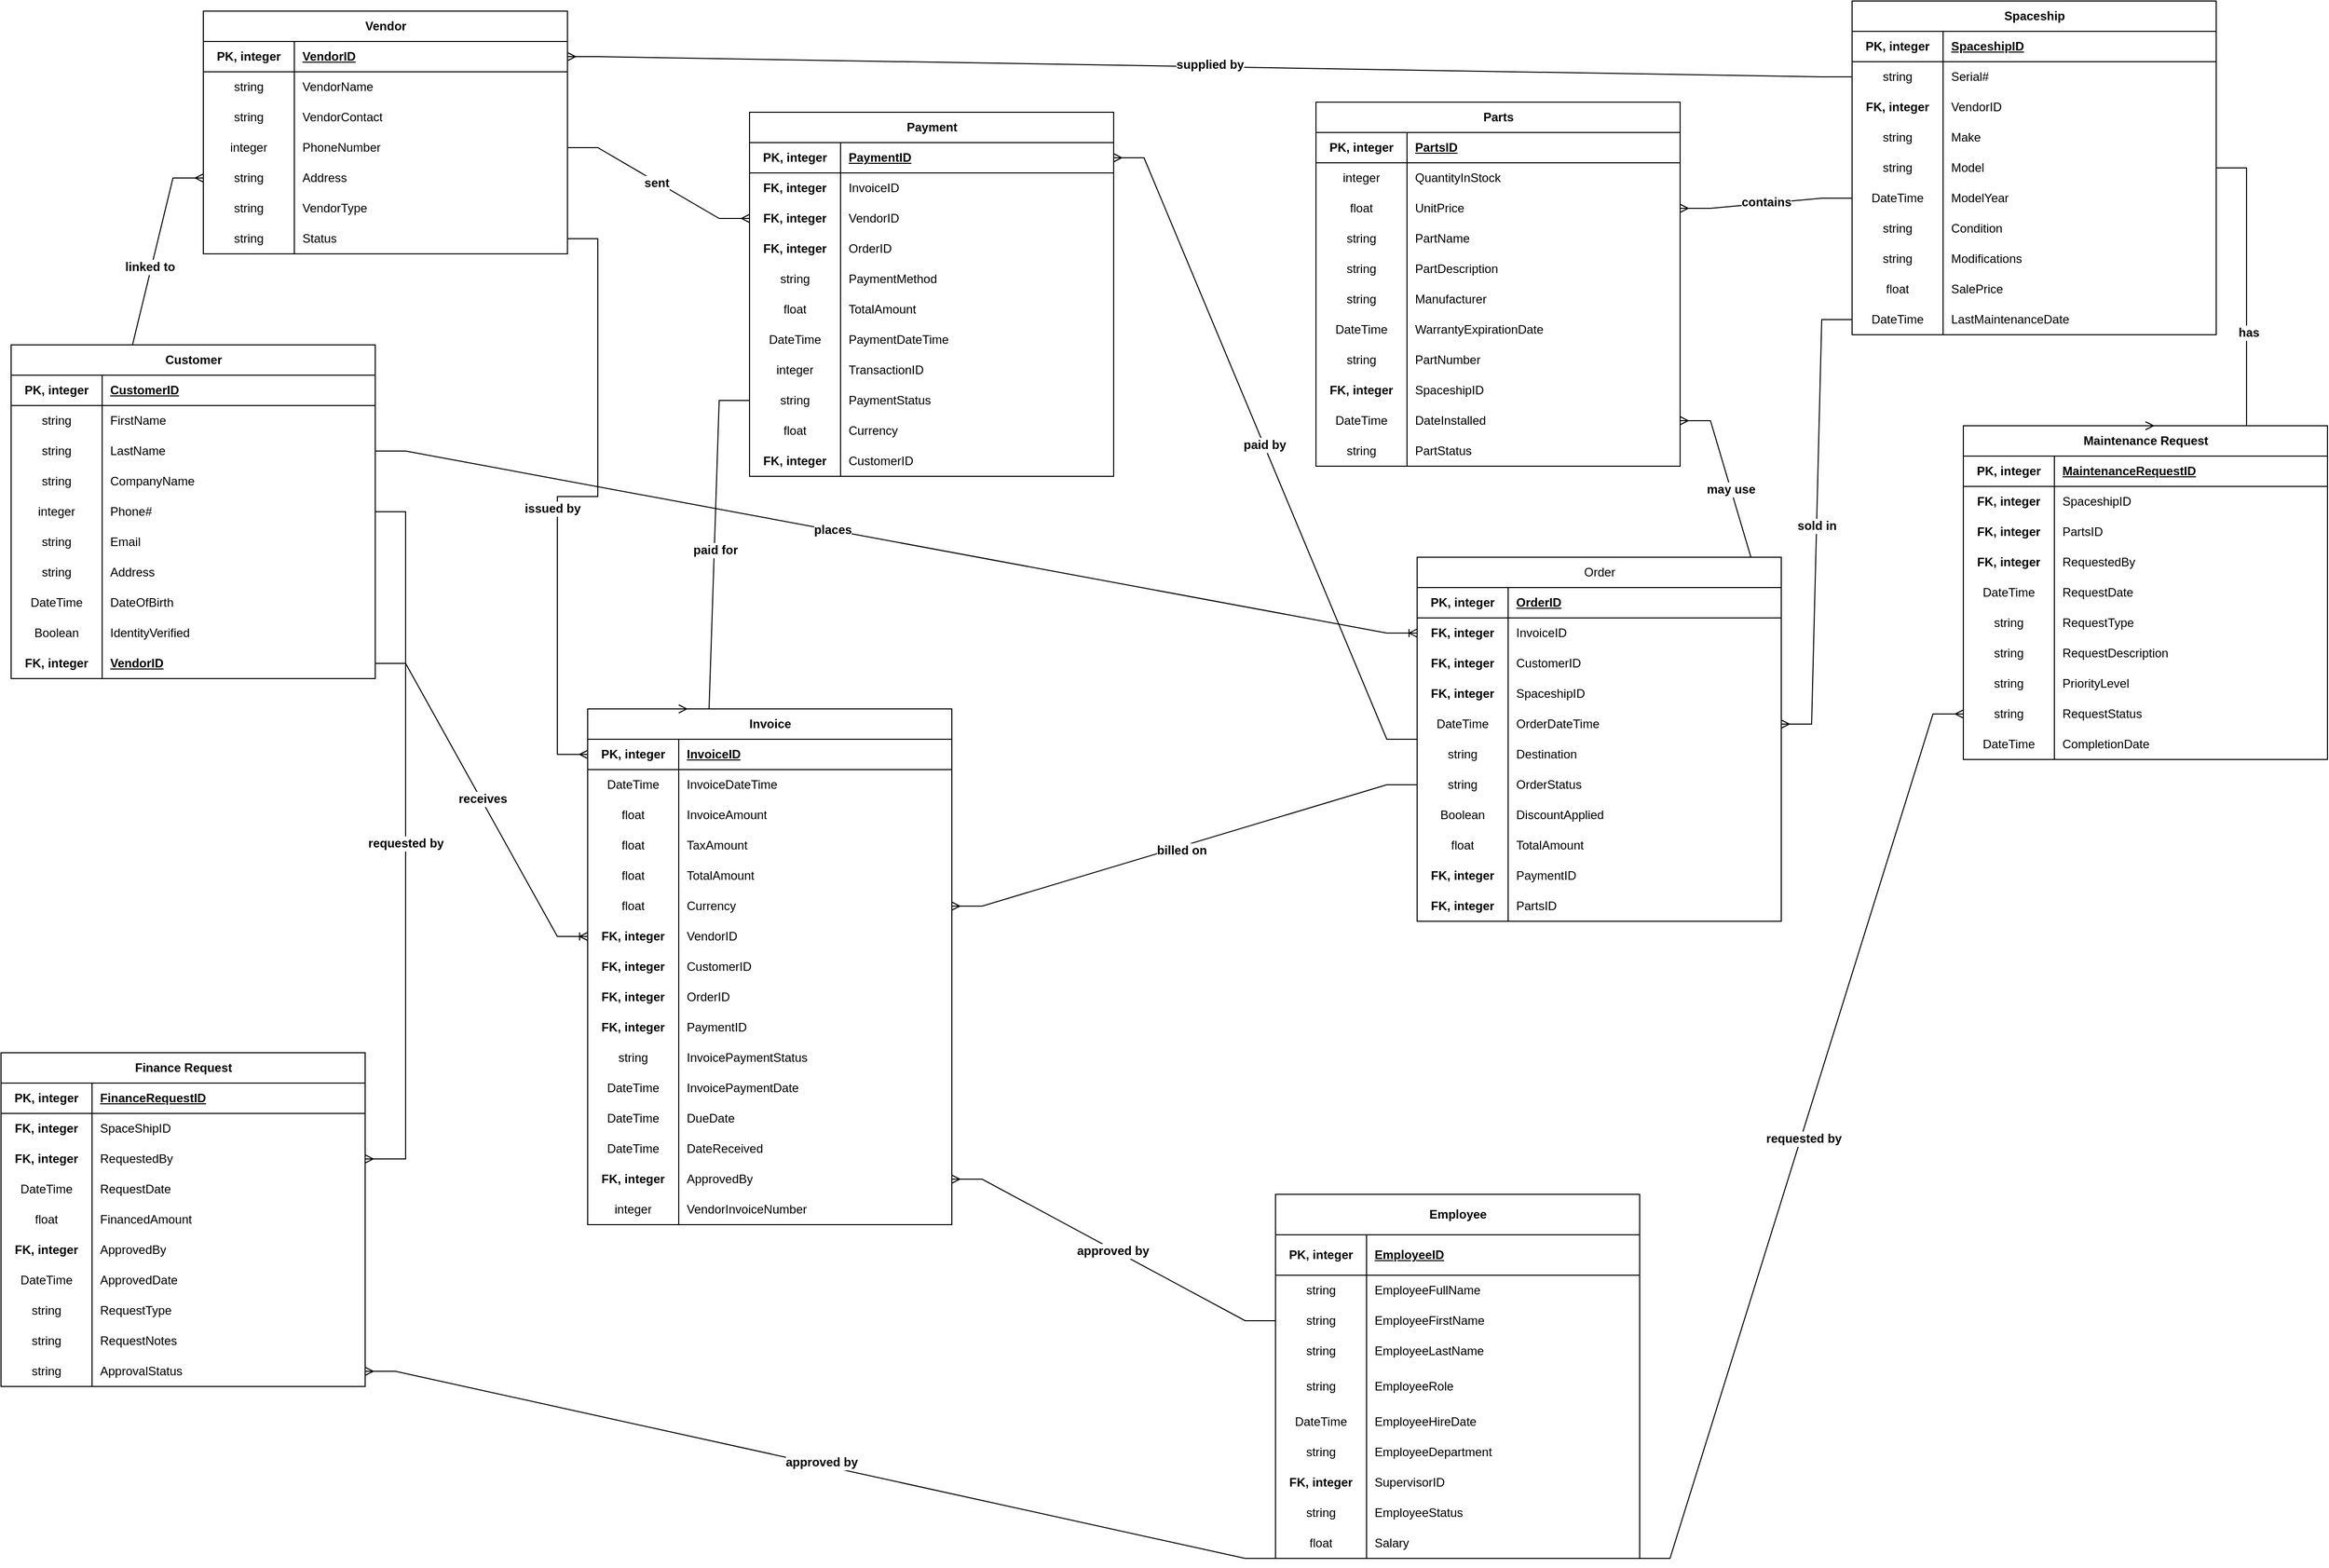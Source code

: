<mxfile version="28.1.2">
  <diagram id="R2lEEEUBdFMjLlhIrx00" name="Page-1">
    <mxGraphModel dx="1281" dy="1726" grid="1" gridSize="10" guides="1" tooltips="1" connect="1" arrows="1" fold="1" page="1" pageScale="1" pageWidth="850" pageHeight="1100" math="0" shadow="0" adaptiveColors="auto" extFonts="Permanent Marker^https://fonts.googleapis.com/css?family=Permanent+Marker">
      <root>
        <mxCell id="0" />
        <mxCell id="1" parent="0" />
        <mxCell id="U15g49SfMptQtc0zIloq-53" value="Customer" style="shape=table;startSize=30;container=1;collapsible=1;childLayout=tableLayout;fixedRows=1;rowLines=0;fontStyle=1;align=center;resizeLast=1;html=1;" parent="1" vertex="1">
          <mxGeometry x="80" y="-750" width="360" height="330" as="geometry" />
        </mxCell>
        <mxCell id="U15g49SfMptQtc0zIloq-54" value="" style="shape=tableRow;horizontal=0;startSize=0;swimlaneHead=0;swimlaneBody=0;fillColor=none;collapsible=0;dropTarget=0;points=[[0,0.5],[1,0.5]];portConstraint=eastwest;top=0;left=0;right=0;bottom=1;" parent="U15g49SfMptQtc0zIloq-53" vertex="1">
          <mxGeometry y="30" width="360" height="30" as="geometry" />
        </mxCell>
        <mxCell id="U15g49SfMptQtc0zIloq-55" value="PK, integer" style="shape=partialRectangle;connectable=0;fillColor=none;top=0;left=0;bottom=0;right=0;fontStyle=1;overflow=hidden;whiteSpace=wrap;html=1;" parent="U15g49SfMptQtc0zIloq-54" vertex="1">
          <mxGeometry width="90" height="30" as="geometry">
            <mxRectangle width="90" height="30" as="alternateBounds" />
          </mxGeometry>
        </mxCell>
        <mxCell id="U15g49SfMptQtc0zIloq-56" value="CustomerID" style="shape=partialRectangle;connectable=0;fillColor=none;top=0;left=0;bottom=0;right=0;align=left;spacingLeft=6;fontStyle=5;overflow=hidden;whiteSpace=wrap;html=1;" parent="U15g49SfMptQtc0zIloq-54" vertex="1">
          <mxGeometry x="90" width="270" height="30" as="geometry">
            <mxRectangle width="270" height="30" as="alternateBounds" />
          </mxGeometry>
        </mxCell>
        <mxCell id="U15g49SfMptQtc0zIloq-57" value="" style="shape=tableRow;horizontal=0;startSize=0;swimlaneHead=0;swimlaneBody=0;fillColor=none;collapsible=0;dropTarget=0;points=[[0,0.5],[1,0.5]];portConstraint=eastwest;top=0;left=0;right=0;bottom=0;" parent="U15g49SfMptQtc0zIloq-53" vertex="1">
          <mxGeometry y="60" width="360" height="30" as="geometry" />
        </mxCell>
        <mxCell id="U15g49SfMptQtc0zIloq-58" value="string" style="shape=partialRectangle;connectable=0;fillColor=none;top=0;left=0;bottom=0;right=0;editable=1;overflow=hidden;whiteSpace=wrap;html=1;" parent="U15g49SfMptQtc0zIloq-57" vertex="1">
          <mxGeometry width="90" height="30" as="geometry">
            <mxRectangle width="90" height="30" as="alternateBounds" />
          </mxGeometry>
        </mxCell>
        <mxCell id="U15g49SfMptQtc0zIloq-59" value="FirstName" style="shape=partialRectangle;connectable=0;fillColor=none;top=0;left=0;bottom=0;right=0;align=left;spacingLeft=6;overflow=hidden;whiteSpace=wrap;html=1;" parent="U15g49SfMptQtc0zIloq-57" vertex="1">
          <mxGeometry x="90" width="270" height="30" as="geometry">
            <mxRectangle width="270" height="30" as="alternateBounds" />
          </mxGeometry>
        </mxCell>
        <mxCell id="U15g49SfMptQtc0zIloq-60" value="" style="shape=tableRow;horizontal=0;startSize=0;swimlaneHead=0;swimlaneBody=0;fillColor=none;collapsible=0;dropTarget=0;points=[[0,0.5],[1,0.5]];portConstraint=eastwest;top=0;left=0;right=0;bottom=0;" parent="U15g49SfMptQtc0zIloq-53" vertex="1">
          <mxGeometry y="90" width="360" height="30" as="geometry" />
        </mxCell>
        <mxCell id="U15g49SfMptQtc0zIloq-61" value="string" style="shape=partialRectangle;connectable=0;fillColor=none;top=0;left=0;bottom=0;right=0;editable=1;overflow=hidden;whiteSpace=wrap;html=1;" parent="U15g49SfMptQtc0zIloq-60" vertex="1">
          <mxGeometry width="90" height="30" as="geometry">
            <mxRectangle width="90" height="30" as="alternateBounds" />
          </mxGeometry>
        </mxCell>
        <mxCell id="U15g49SfMptQtc0zIloq-62" value="LastName" style="shape=partialRectangle;connectable=0;fillColor=none;top=0;left=0;bottom=0;right=0;align=left;spacingLeft=6;overflow=hidden;whiteSpace=wrap;html=1;" parent="U15g49SfMptQtc0zIloq-60" vertex="1">
          <mxGeometry x="90" width="270" height="30" as="geometry">
            <mxRectangle width="270" height="30" as="alternateBounds" />
          </mxGeometry>
        </mxCell>
        <mxCell id="U15g49SfMptQtc0zIloq-63" value="" style="shape=tableRow;horizontal=0;startSize=0;swimlaneHead=0;swimlaneBody=0;fillColor=none;collapsible=0;dropTarget=0;points=[[0,0.5],[1,0.5]];portConstraint=eastwest;top=0;left=0;right=0;bottom=0;" parent="U15g49SfMptQtc0zIloq-53" vertex="1">
          <mxGeometry y="120" width="360" height="30" as="geometry" />
        </mxCell>
        <mxCell id="U15g49SfMptQtc0zIloq-64" value="string" style="shape=partialRectangle;connectable=0;fillColor=none;top=0;left=0;bottom=0;right=0;editable=1;overflow=hidden;whiteSpace=wrap;html=1;" parent="U15g49SfMptQtc0zIloq-63" vertex="1">
          <mxGeometry width="90" height="30" as="geometry">
            <mxRectangle width="90" height="30" as="alternateBounds" />
          </mxGeometry>
        </mxCell>
        <mxCell id="U15g49SfMptQtc0zIloq-65" value="CompanyName" style="shape=partialRectangle;connectable=0;fillColor=none;top=0;left=0;bottom=0;right=0;align=left;spacingLeft=6;overflow=hidden;whiteSpace=wrap;html=1;" parent="U15g49SfMptQtc0zIloq-63" vertex="1">
          <mxGeometry x="90" width="270" height="30" as="geometry">
            <mxRectangle width="270" height="30" as="alternateBounds" />
          </mxGeometry>
        </mxCell>
        <mxCell id="U15g49SfMptQtc0zIloq-66" style="shape=tableRow;horizontal=0;startSize=0;swimlaneHead=0;swimlaneBody=0;fillColor=none;collapsible=0;dropTarget=0;points=[[0,0.5],[1,0.5]];portConstraint=eastwest;top=0;left=0;right=0;bottom=0;" parent="U15g49SfMptQtc0zIloq-53" vertex="1">
          <mxGeometry y="150" width="360" height="30" as="geometry" />
        </mxCell>
        <mxCell id="U15g49SfMptQtc0zIloq-67" value="integer" style="shape=partialRectangle;connectable=0;fillColor=none;top=0;left=0;bottom=0;right=0;editable=1;overflow=hidden;whiteSpace=wrap;html=1;" parent="U15g49SfMptQtc0zIloq-66" vertex="1">
          <mxGeometry width="90" height="30" as="geometry">
            <mxRectangle width="90" height="30" as="alternateBounds" />
          </mxGeometry>
        </mxCell>
        <mxCell id="U15g49SfMptQtc0zIloq-68" value="Phone#" style="shape=partialRectangle;connectable=0;fillColor=none;top=0;left=0;bottom=0;right=0;align=left;spacingLeft=6;overflow=hidden;whiteSpace=wrap;html=1;" parent="U15g49SfMptQtc0zIloq-66" vertex="1">
          <mxGeometry x="90" width="270" height="30" as="geometry">
            <mxRectangle width="270" height="30" as="alternateBounds" />
          </mxGeometry>
        </mxCell>
        <mxCell id="U15g49SfMptQtc0zIloq-69" style="shape=tableRow;horizontal=0;startSize=0;swimlaneHead=0;swimlaneBody=0;fillColor=none;collapsible=0;dropTarget=0;points=[[0,0.5],[1,0.5]];portConstraint=eastwest;top=0;left=0;right=0;bottom=0;" parent="U15g49SfMptQtc0zIloq-53" vertex="1">
          <mxGeometry y="180" width="360" height="30" as="geometry" />
        </mxCell>
        <mxCell id="U15g49SfMptQtc0zIloq-70" value="string" style="shape=partialRectangle;connectable=0;fillColor=none;top=0;left=0;bottom=0;right=0;editable=1;overflow=hidden;whiteSpace=wrap;html=1;" parent="U15g49SfMptQtc0zIloq-69" vertex="1">
          <mxGeometry width="90" height="30" as="geometry">
            <mxRectangle width="90" height="30" as="alternateBounds" />
          </mxGeometry>
        </mxCell>
        <mxCell id="U15g49SfMptQtc0zIloq-71" value="Email" style="shape=partialRectangle;connectable=0;fillColor=none;top=0;left=0;bottom=0;right=0;align=left;spacingLeft=6;overflow=hidden;whiteSpace=wrap;html=1;" parent="U15g49SfMptQtc0zIloq-69" vertex="1">
          <mxGeometry x="90" width="270" height="30" as="geometry">
            <mxRectangle width="270" height="30" as="alternateBounds" />
          </mxGeometry>
        </mxCell>
        <mxCell id="U15g49SfMptQtc0zIloq-72" style="shape=tableRow;horizontal=0;startSize=0;swimlaneHead=0;swimlaneBody=0;fillColor=none;collapsible=0;dropTarget=0;points=[[0,0.5],[1,0.5]];portConstraint=eastwest;top=0;left=0;right=0;bottom=0;" parent="U15g49SfMptQtc0zIloq-53" vertex="1">
          <mxGeometry y="210" width="360" height="30" as="geometry" />
        </mxCell>
        <mxCell id="U15g49SfMptQtc0zIloq-73" value="string" style="shape=partialRectangle;connectable=0;fillColor=none;top=0;left=0;bottom=0;right=0;editable=1;overflow=hidden;whiteSpace=wrap;html=1;" parent="U15g49SfMptQtc0zIloq-72" vertex="1">
          <mxGeometry width="90" height="30" as="geometry">
            <mxRectangle width="90" height="30" as="alternateBounds" />
          </mxGeometry>
        </mxCell>
        <mxCell id="U15g49SfMptQtc0zIloq-74" value="Address" style="shape=partialRectangle;connectable=0;fillColor=none;top=0;left=0;bottom=0;right=0;align=left;spacingLeft=6;overflow=hidden;whiteSpace=wrap;html=1;" parent="U15g49SfMptQtc0zIloq-72" vertex="1">
          <mxGeometry x="90" width="270" height="30" as="geometry">
            <mxRectangle width="270" height="30" as="alternateBounds" />
          </mxGeometry>
        </mxCell>
        <mxCell id="U15g49SfMptQtc0zIloq-75" style="shape=tableRow;horizontal=0;startSize=0;swimlaneHead=0;swimlaneBody=0;fillColor=none;collapsible=0;dropTarget=0;points=[[0,0.5],[1,0.5]];portConstraint=eastwest;top=0;left=0;right=0;bottom=0;" parent="U15g49SfMptQtc0zIloq-53" vertex="1">
          <mxGeometry y="240" width="360" height="30" as="geometry" />
        </mxCell>
        <mxCell id="U15g49SfMptQtc0zIloq-76" value="DateTime" style="shape=partialRectangle;connectable=0;fillColor=none;top=0;left=0;bottom=0;right=0;editable=1;overflow=hidden;whiteSpace=wrap;html=1;" parent="U15g49SfMptQtc0zIloq-75" vertex="1">
          <mxGeometry width="90" height="30" as="geometry">
            <mxRectangle width="90" height="30" as="alternateBounds" />
          </mxGeometry>
        </mxCell>
        <mxCell id="U15g49SfMptQtc0zIloq-77" value="DateOfBirth" style="shape=partialRectangle;connectable=0;fillColor=none;top=0;left=0;bottom=0;right=0;align=left;spacingLeft=6;overflow=hidden;whiteSpace=wrap;html=1;" parent="U15g49SfMptQtc0zIloq-75" vertex="1">
          <mxGeometry x="90" width="270" height="30" as="geometry">
            <mxRectangle width="270" height="30" as="alternateBounds" />
          </mxGeometry>
        </mxCell>
        <mxCell id="U15g49SfMptQtc0zIloq-78" style="shape=tableRow;horizontal=0;startSize=0;swimlaneHead=0;swimlaneBody=0;fillColor=none;collapsible=0;dropTarget=0;points=[[0,0.5],[1,0.5]];portConstraint=eastwest;top=0;left=0;right=0;bottom=0;" parent="U15g49SfMptQtc0zIloq-53" vertex="1">
          <mxGeometry y="270" width="360" height="30" as="geometry" />
        </mxCell>
        <mxCell id="U15g49SfMptQtc0zIloq-79" value="Boolean" style="shape=partialRectangle;connectable=0;fillColor=none;top=0;left=0;bottom=0;right=0;editable=1;overflow=hidden;whiteSpace=wrap;html=1;" parent="U15g49SfMptQtc0zIloq-78" vertex="1">
          <mxGeometry width="90" height="30" as="geometry">
            <mxRectangle width="90" height="30" as="alternateBounds" />
          </mxGeometry>
        </mxCell>
        <mxCell id="U15g49SfMptQtc0zIloq-80" value="IdentityVerified" style="shape=partialRectangle;connectable=0;fillColor=none;top=0;left=0;bottom=0;right=0;align=left;spacingLeft=6;overflow=hidden;whiteSpace=wrap;html=1;" parent="U15g49SfMptQtc0zIloq-78" vertex="1">
          <mxGeometry x="90" width="270" height="30" as="geometry">
            <mxRectangle width="270" height="30" as="alternateBounds" />
          </mxGeometry>
        </mxCell>
        <mxCell id="U15g49SfMptQtc0zIloq-81" style="shape=tableRow;horizontal=0;startSize=0;swimlaneHead=0;swimlaneBody=0;fillColor=none;collapsible=0;dropTarget=0;points=[[0,0.5],[1,0.5]];portConstraint=eastwest;top=0;left=0;right=0;bottom=0;" parent="U15g49SfMptQtc0zIloq-53" vertex="1">
          <mxGeometry y="300" width="360" height="30" as="geometry" />
        </mxCell>
        <mxCell id="U15g49SfMptQtc0zIloq-82" value="&lt;b&gt;FK, integer&lt;/b&gt;" style="shape=partialRectangle;connectable=0;fillColor=none;top=0;left=0;bottom=0;right=0;editable=1;overflow=hidden;whiteSpace=wrap;html=1;" parent="U15g49SfMptQtc0zIloq-81" vertex="1">
          <mxGeometry width="90" height="30" as="geometry">
            <mxRectangle width="90" height="30" as="alternateBounds" />
          </mxGeometry>
        </mxCell>
        <mxCell id="U15g49SfMptQtc0zIloq-83" value="&lt;b&gt;&lt;u&gt;VendorID&lt;/u&gt;&lt;/b&gt;" style="shape=partialRectangle;connectable=0;fillColor=none;top=0;left=0;bottom=0;right=0;align=left;spacingLeft=6;overflow=hidden;whiteSpace=wrap;html=1;" parent="U15g49SfMptQtc0zIloq-81" vertex="1">
          <mxGeometry x="90" width="270" height="30" as="geometry">
            <mxRectangle width="270" height="30" as="alternateBounds" />
          </mxGeometry>
        </mxCell>
        <mxCell id="U15g49SfMptQtc0zIloq-115" value="Payment" style="shape=table;startSize=30;container=1;collapsible=1;childLayout=tableLayout;fixedRows=1;rowLines=0;fontStyle=1;align=center;resizeLast=1;html=1;" parent="1" vertex="1">
          <mxGeometry x="810" y="-980" width="360" height="360" as="geometry" />
        </mxCell>
        <mxCell id="U15g49SfMptQtc0zIloq-116" value="" style="shape=tableRow;horizontal=0;startSize=0;swimlaneHead=0;swimlaneBody=0;fillColor=none;collapsible=0;dropTarget=0;points=[[0,0.5],[1,0.5]];portConstraint=eastwest;top=0;left=0;right=0;bottom=1;" parent="U15g49SfMptQtc0zIloq-115" vertex="1">
          <mxGeometry y="30" width="360" height="30" as="geometry" />
        </mxCell>
        <mxCell id="U15g49SfMptQtc0zIloq-117" value="PK, integer" style="shape=partialRectangle;connectable=0;fillColor=none;top=0;left=0;bottom=0;right=0;fontStyle=1;overflow=hidden;whiteSpace=wrap;html=1;" parent="U15g49SfMptQtc0zIloq-116" vertex="1">
          <mxGeometry width="90" height="30" as="geometry">
            <mxRectangle width="90" height="30" as="alternateBounds" />
          </mxGeometry>
        </mxCell>
        <mxCell id="U15g49SfMptQtc0zIloq-118" value="PaymentID" style="shape=partialRectangle;connectable=0;fillColor=none;top=0;left=0;bottom=0;right=0;align=left;spacingLeft=6;fontStyle=5;overflow=hidden;whiteSpace=wrap;html=1;" parent="U15g49SfMptQtc0zIloq-116" vertex="1">
          <mxGeometry x="90" width="270" height="30" as="geometry">
            <mxRectangle width="270" height="30" as="alternateBounds" />
          </mxGeometry>
        </mxCell>
        <mxCell id="U15g49SfMptQtc0zIloq-119" value="" style="shape=tableRow;horizontal=0;startSize=0;swimlaneHead=0;swimlaneBody=0;fillColor=none;collapsible=0;dropTarget=0;points=[[0,0.5],[1,0.5]];portConstraint=eastwest;top=0;left=0;right=0;bottom=0;" parent="U15g49SfMptQtc0zIloq-115" vertex="1">
          <mxGeometry y="60" width="360" height="30" as="geometry" />
        </mxCell>
        <mxCell id="U15g49SfMptQtc0zIloq-120" value="&lt;b&gt;FK, integer&lt;/b&gt;" style="shape=partialRectangle;connectable=0;fillColor=none;top=0;left=0;bottom=0;right=0;editable=1;overflow=hidden;whiteSpace=wrap;html=1;" parent="U15g49SfMptQtc0zIloq-119" vertex="1">
          <mxGeometry width="90" height="30" as="geometry">
            <mxRectangle width="90" height="30" as="alternateBounds" />
          </mxGeometry>
        </mxCell>
        <mxCell id="U15g49SfMptQtc0zIloq-121" value="InvoiceID" style="shape=partialRectangle;connectable=0;fillColor=none;top=0;left=0;bottom=0;right=0;align=left;spacingLeft=6;overflow=hidden;whiteSpace=wrap;html=1;" parent="U15g49SfMptQtc0zIloq-119" vertex="1">
          <mxGeometry x="90" width="270" height="30" as="geometry">
            <mxRectangle width="270" height="30" as="alternateBounds" />
          </mxGeometry>
        </mxCell>
        <mxCell id="U15g49SfMptQtc0zIloq-122" value="" style="shape=tableRow;horizontal=0;startSize=0;swimlaneHead=0;swimlaneBody=0;fillColor=none;collapsible=0;dropTarget=0;points=[[0,0.5],[1,0.5]];portConstraint=eastwest;top=0;left=0;right=0;bottom=0;" parent="U15g49SfMptQtc0zIloq-115" vertex="1">
          <mxGeometry y="90" width="360" height="30" as="geometry" />
        </mxCell>
        <mxCell id="U15g49SfMptQtc0zIloq-123" value="&lt;b&gt;FK, integer&lt;/b&gt;" style="shape=partialRectangle;connectable=0;fillColor=none;top=0;left=0;bottom=0;right=0;editable=1;overflow=hidden;whiteSpace=wrap;html=1;" parent="U15g49SfMptQtc0zIloq-122" vertex="1">
          <mxGeometry width="90" height="30" as="geometry">
            <mxRectangle width="90" height="30" as="alternateBounds" />
          </mxGeometry>
        </mxCell>
        <mxCell id="U15g49SfMptQtc0zIloq-124" value="VendorID" style="shape=partialRectangle;connectable=0;fillColor=none;top=0;left=0;bottom=0;right=0;align=left;spacingLeft=6;overflow=hidden;whiteSpace=wrap;html=1;" parent="U15g49SfMptQtc0zIloq-122" vertex="1">
          <mxGeometry x="90" width="270" height="30" as="geometry">
            <mxRectangle width="270" height="30" as="alternateBounds" />
          </mxGeometry>
        </mxCell>
        <mxCell id="U15g49SfMptQtc0zIloq-125" value="" style="shape=tableRow;horizontal=0;startSize=0;swimlaneHead=0;swimlaneBody=0;fillColor=none;collapsible=0;dropTarget=0;points=[[0,0.5],[1,0.5]];portConstraint=eastwest;top=0;left=0;right=0;bottom=0;" parent="U15g49SfMptQtc0zIloq-115" vertex="1">
          <mxGeometry y="120" width="360" height="30" as="geometry" />
        </mxCell>
        <mxCell id="U15g49SfMptQtc0zIloq-126" value="&lt;b&gt;FK, integer&lt;/b&gt;" style="shape=partialRectangle;connectable=0;fillColor=none;top=0;left=0;bottom=0;right=0;editable=1;overflow=hidden;whiteSpace=wrap;html=1;" parent="U15g49SfMptQtc0zIloq-125" vertex="1">
          <mxGeometry width="90" height="30" as="geometry">
            <mxRectangle width="90" height="30" as="alternateBounds" />
          </mxGeometry>
        </mxCell>
        <mxCell id="U15g49SfMptQtc0zIloq-127" value="OrderID" style="shape=partialRectangle;connectable=0;fillColor=none;top=0;left=0;bottom=0;right=0;align=left;spacingLeft=6;overflow=hidden;whiteSpace=wrap;html=1;" parent="U15g49SfMptQtc0zIloq-125" vertex="1">
          <mxGeometry x="90" width="270" height="30" as="geometry">
            <mxRectangle width="270" height="30" as="alternateBounds" />
          </mxGeometry>
        </mxCell>
        <mxCell id="U15g49SfMptQtc0zIloq-128" style="shape=tableRow;horizontal=0;startSize=0;swimlaneHead=0;swimlaneBody=0;fillColor=none;collapsible=0;dropTarget=0;points=[[0,0.5],[1,0.5]];portConstraint=eastwest;top=0;left=0;right=0;bottom=0;" parent="U15g49SfMptQtc0zIloq-115" vertex="1">
          <mxGeometry y="150" width="360" height="30" as="geometry" />
        </mxCell>
        <mxCell id="U15g49SfMptQtc0zIloq-129" value="string" style="shape=partialRectangle;connectable=0;fillColor=none;top=0;left=0;bottom=0;right=0;editable=1;overflow=hidden;whiteSpace=wrap;html=1;" parent="U15g49SfMptQtc0zIloq-128" vertex="1">
          <mxGeometry width="90" height="30" as="geometry">
            <mxRectangle width="90" height="30" as="alternateBounds" />
          </mxGeometry>
        </mxCell>
        <mxCell id="U15g49SfMptQtc0zIloq-130" value="PaymentMethod" style="shape=partialRectangle;connectable=0;fillColor=none;top=0;left=0;bottom=0;right=0;align=left;spacingLeft=6;overflow=hidden;whiteSpace=wrap;html=1;" parent="U15g49SfMptQtc0zIloq-128" vertex="1">
          <mxGeometry x="90" width="270" height="30" as="geometry">
            <mxRectangle width="270" height="30" as="alternateBounds" />
          </mxGeometry>
        </mxCell>
        <mxCell id="U15g49SfMptQtc0zIloq-131" style="shape=tableRow;horizontal=0;startSize=0;swimlaneHead=0;swimlaneBody=0;fillColor=none;collapsible=0;dropTarget=0;points=[[0,0.5],[1,0.5]];portConstraint=eastwest;top=0;left=0;right=0;bottom=0;" parent="U15g49SfMptQtc0zIloq-115" vertex="1">
          <mxGeometry y="180" width="360" height="30" as="geometry" />
        </mxCell>
        <mxCell id="U15g49SfMptQtc0zIloq-132" value="float" style="shape=partialRectangle;connectable=0;fillColor=none;top=0;left=0;bottom=0;right=0;editable=1;overflow=hidden;whiteSpace=wrap;html=1;" parent="U15g49SfMptQtc0zIloq-131" vertex="1">
          <mxGeometry width="90" height="30" as="geometry">
            <mxRectangle width="90" height="30" as="alternateBounds" />
          </mxGeometry>
        </mxCell>
        <mxCell id="U15g49SfMptQtc0zIloq-133" value="TotalAmount" style="shape=partialRectangle;connectable=0;fillColor=none;top=0;left=0;bottom=0;right=0;align=left;spacingLeft=6;overflow=hidden;whiteSpace=wrap;html=1;" parent="U15g49SfMptQtc0zIloq-131" vertex="1">
          <mxGeometry x="90" width="270" height="30" as="geometry">
            <mxRectangle width="270" height="30" as="alternateBounds" />
          </mxGeometry>
        </mxCell>
        <mxCell id="U15g49SfMptQtc0zIloq-134" style="shape=tableRow;horizontal=0;startSize=0;swimlaneHead=0;swimlaneBody=0;fillColor=none;collapsible=0;dropTarget=0;points=[[0,0.5],[1,0.5]];portConstraint=eastwest;top=0;left=0;right=0;bottom=0;" parent="U15g49SfMptQtc0zIloq-115" vertex="1">
          <mxGeometry y="210" width="360" height="30" as="geometry" />
        </mxCell>
        <mxCell id="U15g49SfMptQtc0zIloq-135" value="DateTime" style="shape=partialRectangle;connectable=0;fillColor=none;top=0;left=0;bottom=0;right=0;editable=1;overflow=hidden;whiteSpace=wrap;html=1;" parent="U15g49SfMptQtc0zIloq-134" vertex="1">
          <mxGeometry width="90" height="30" as="geometry">
            <mxRectangle width="90" height="30" as="alternateBounds" />
          </mxGeometry>
        </mxCell>
        <mxCell id="U15g49SfMptQtc0zIloq-136" value="PaymentDateTime" style="shape=partialRectangle;connectable=0;fillColor=none;top=0;left=0;bottom=0;right=0;align=left;spacingLeft=6;overflow=hidden;whiteSpace=wrap;html=1;" parent="U15g49SfMptQtc0zIloq-134" vertex="1">
          <mxGeometry x="90" width="270" height="30" as="geometry">
            <mxRectangle width="270" height="30" as="alternateBounds" />
          </mxGeometry>
        </mxCell>
        <mxCell id="U15g49SfMptQtc0zIloq-149" style="shape=tableRow;horizontal=0;startSize=0;swimlaneHead=0;swimlaneBody=0;fillColor=none;collapsible=0;dropTarget=0;points=[[0,0.5],[1,0.5]];portConstraint=eastwest;top=0;left=0;right=0;bottom=0;" parent="U15g49SfMptQtc0zIloq-115" vertex="1">
          <mxGeometry y="240" width="360" height="30" as="geometry" />
        </mxCell>
        <mxCell id="U15g49SfMptQtc0zIloq-150" value="integer" style="shape=partialRectangle;connectable=0;fillColor=none;top=0;left=0;bottom=0;right=0;editable=1;overflow=hidden;whiteSpace=wrap;html=1;" parent="U15g49SfMptQtc0zIloq-149" vertex="1">
          <mxGeometry width="90" height="30" as="geometry">
            <mxRectangle width="90" height="30" as="alternateBounds" />
          </mxGeometry>
        </mxCell>
        <mxCell id="U15g49SfMptQtc0zIloq-151" value="TransactionID" style="shape=partialRectangle;connectable=0;fillColor=none;top=0;left=0;bottom=0;right=0;align=left;spacingLeft=6;overflow=hidden;whiteSpace=wrap;html=1;" parent="U15g49SfMptQtc0zIloq-149" vertex="1">
          <mxGeometry x="90" width="270" height="30" as="geometry">
            <mxRectangle width="270" height="30" as="alternateBounds" />
          </mxGeometry>
        </mxCell>
        <mxCell id="U15g49SfMptQtc0zIloq-140" style="shape=tableRow;horizontal=0;startSize=0;swimlaneHead=0;swimlaneBody=0;fillColor=none;collapsible=0;dropTarget=0;points=[[0,0.5],[1,0.5]];portConstraint=eastwest;top=0;left=0;right=0;bottom=0;" parent="U15g49SfMptQtc0zIloq-115" vertex="1">
          <mxGeometry y="270" width="360" height="30" as="geometry" />
        </mxCell>
        <mxCell id="U15g49SfMptQtc0zIloq-141" value="string" style="shape=partialRectangle;connectable=0;fillColor=none;top=0;left=0;bottom=0;right=0;editable=1;overflow=hidden;whiteSpace=wrap;html=1;" parent="U15g49SfMptQtc0zIloq-140" vertex="1">
          <mxGeometry width="90" height="30" as="geometry">
            <mxRectangle width="90" height="30" as="alternateBounds" />
          </mxGeometry>
        </mxCell>
        <mxCell id="U15g49SfMptQtc0zIloq-142" value="PaymentStatus" style="shape=partialRectangle;connectable=0;fillColor=none;top=0;left=0;bottom=0;right=0;align=left;spacingLeft=6;overflow=hidden;whiteSpace=wrap;html=1;" parent="U15g49SfMptQtc0zIloq-140" vertex="1">
          <mxGeometry x="90" width="270" height="30" as="geometry">
            <mxRectangle width="270" height="30" as="alternateBounds" />
          </mxGeometry>
        </mxCell>
        <mxCell id="U15g49SfMptQtc0zIloq-146" style="shape=tableRow;horizontal=0;startSize=0;swimlaneHead=0;swimlaneBody=0;fillColor=none;collapsible=0;dropTarget=0;points=[[0,0.5],[1,0.5]];portConstraint=eastwest;top=0;left=0;right=0;bottom=0;" parent="U15g49SfMptQtc0zIloq-115" vertex="1">
          <mxGeometry y="300" width="360" height="30" as="geometry" />
        </mxCell>
        <mxCell id="U15g49SfMptQtc0zIloq-147" value="float" style="shape=partialRectangle;connectable=0;fillColor=none;top=0;left=0;bottom=0;right=0;editable=1;overflow=hidden;whiteSpace=wrap;html=1;" parent="U15g49SfMptQtc0zIloq-146" vertex="1">
          <mxGeometry width="90" height="30" as="geometry">
            <mxRectangle width="90" height="30" as="alternateBounds" />
          </mxGeometry>
        </mxCell>
        <mxCell id="U15g49SfMptQtc0zIloq-148" value="Currency" style="shape=partialRectangle;connectable=0;fillColor=none;top=0;left=0;bottom=0;right=0;align=left;spacingLeft=6;overflow=hidden;whiteSpace=wrap;html=1;" parent="U15g49SfMptQtc0zIloq-146" vertex="1">
          <mxGeometry x="90" width="270" height="30" as="geometry">
            <mxRectangle width="270" height="30" as="alternateBounds" />
          </mxGeometry>
        </mxCell>
        <mxCell id="U15g49SfMptQtc0zIloq-143" style="shape=tableRow;horizontal=0;startSize=0;swimlaneHead=0;swimlaneBody=0;fillColor=none;collapsible=0;dropTarget=0;points=[[0,0.5],[1,0.5]];portConstraint=eastwest;top=0;left=0;right=0;bottom=0;" parent="U15g49SfMptQtc0zIloq-115" vertex="1">
          <mxGeometry y="330" width="360" height="30" as="geometry" />
        </mxCell>
        <mxCell id="U15g49SfMptQtc0zIloq-144" value="&lt;b&gt;FK, integer&lt;/b&gt;" style="shape=partialRectangle;connectable=0;fillColor=none;top=0;left=0;bottom=0;right=0;editable=1;overflow=hidden;whiteSpace=wrap;html=1;" parent="U15g49SfMptQtc0zIloq-143" vertex="1">
          <mxGeometry width="90" height="30" as="geometry">
            <mxRectangle width="90" height="30" as="alternateBounds" />
          </mxGeometry>
        </mxCell>
        <mxCell id="U15g49SfMptQtc0zIloq-145" value="CustomerID" style="shape=partialRectangle;connectable=0;fillColor=none;top=0;left=0;bottom=0;right=0;align=left;spacingLeft=6;overflow=hidden;whiteSpace=wrap;html=1;" parent="U15g49SfMptQtc0zIloq-143" vertex="1">
          <mxGeometry x="90" width="270" height="30" as="geometry">
            <mxRectangle width="270" height="30" as="alternateBounds" />
          </mxGeometry>
        </mxCell>
        <mxCell id="U15g49SfMptQtc0zIloq-152" value="Spaceship" style="shape=table;startSize=30;container=1;collapsible=1;childLayout=tableLayout;fixedRows=1;rowLines=0;fontStyle=1;align=center;resizeLast=1;html=1;" parent="1" vertex="1">
          <mxGeometry x="1900" y="-1090" width="360" height="330" as="geometry" />
        </mxCell>
        <mxCell id="U15g49SfMptQtc0zIloq-153" value="" style="shape=tableRow;horizontal=0;startSize=0;swimlaneHead=0;swimlaneBody=0;fillColor=none;collapsible=0;dropTarget=0;points=[[0,0.5],[1,0.5]];portConstraint=eastwest;top=0;left=0;right=0;bottom=1;" parent="U15g49SfMptQtc0zIloq-152" vertex="1">
          <mxGeometry y="30" width="360" height="30" as="geometry" />
        </mxCell>
        <mxCell id="U15g49SfMptQtc0zIloq-154" value="PK, integer" style="shape=partialRectangle;connectable=0;fillColor=none;top=0;left=0;bottom=0;right=0;fontStyle=1;overflow=hidden;whiteSpace=wrap;html=1;" parent="U15g49SfMptQtc0zIloq-153" vertex="1">
          <mxGeometry width="90" height="30" as="geometry">
            <mxRectangle width="90" height="30" as="alternateBounds" />
          </mxGeometry>
        </mxCell>
        <mxCell id="U15g49SfMptQtc0zIloq-155" value="SpaceshipID" style="shape=partialRectangle;connectable=0;fillColor=none;top=0;left=0;bottom=0;right=0;align=left;spacingLeft=6;fontStyle=5;overflow=hidden;whiteSpace=wrap;html=1;" parent="U15g49SfMptQtc0zIloq-153" vertex="1">
          <mxGeometry x="90" width="270" height="30" as="geometry">
            <mxRectangle width="270" height="30" as="alternateBounds" />
          </mxGeometry>
        </mxCell>
        <mxCell id="U15g49SfMptQtc0zIloq-156" value="" style="shape=tableRow;horizontal=0;startSize=0;swimlaneHead=0;swimlaneBody=0;fillColor=none;collapsible=0;dropTarget=0;points=[[0,0.5],[1,0.5]];portConstraint=eastwest;top=0;left=0;right=0;bottom=0;" parent="U15g49SfMptQtc0zIloq-152" vertex="1">
          <mxGeometry y="60" width="360" height="30" as="geometry" />
        </mxCell>
        <mxCell id="U15g49SfMptQtc0zIloq-157" value="string" style="shape=partialRectangle;connectable=0;fillColor=none;top=0;left=0;bottom=0;right=0;editable=1;overflow=hidden;whiteSpace=wrap;html=1;" parent="U15g49SfMptQtc0zIloq-156" vertex="1">
          <mxGeometry width="90" height="30" as="geometry">
            <mxRectangle width="90" height="30" as="alternateBounds" />
          </mxGeometry>
        </mxCell>
        <mxCell id="U15g49SfMptQtc0zIloq-158" value="Serial#" style="shape=partialRectangle;connectable=0;fillColor=none;top=0;left=0;bottom=0;right=0;align=left;spacingLeft=6;overflow=hidden;whiteSpace=wrap;html=1;" parent="U15g49SfMptQtc0zIloq-156" vertex="1">
          <mxGeometry x="90" width="270" height="30" as="geometry">
            <mxRectangle width="270" height="30" as="alternateBounds" />
          </mxGeometry>
        </mxCell>
        <mxCell id="U15g49SfMptQtc0zIloq-159" value="" style="shape=tableRow;horizontal=0;startSize=0;swimlaneHead=0;swimlaneBody=0;fillColor=none;collapsible=0;dropTarget=0;points=[[0,0.5],[1,0.5]];portConstraint=eastwest;top=0;left=0;right=0;bottom=0;" parent="U15g49SfMptQtc0zIloq-152" vertex="1">
          <mxGeometry y="90" width="360" height="30" as="geometry" />
        </mxCell>
        <mxCell id="U15g49SfMptQtc0zIloq-160" value="&lt;b&gt;FK, integer&lt;/b&gt;" style="shape=partialRectangle;connectable=0;fillColor=none;top=0;left=0;bottom=0;right=0;editable=1;overflow=hidden;whiteSpace=wrap;html=1;" parent="U15g49SfMptQtc0zIloq-159" vertex="1">
          <mxGeometry width="90" height="30" as="geometry">
            <mxRectangle width="90" height="30" as="alternateBounds" />
          </mxGeometry>
        </mxCell>
        <mxCell id="U15g49SfMptQtc0zIloq-161" value="VendorID" style="shape=partialRectangle;connectable=0;fillColor=none;top=0;left=0;bottom=0;right=0;align=left;spacingLeft=6;overflow=hidden;whiteSpace=wrap;html=1;" parent="U15g49SfMptQtc0zIloq-159" vertex="1">
          <mxGeometry x="90" width="270" height="30" as="geometry">
            <mxRectangle width="270" height="30" as="alternateBounds" />
          </mxGeometry>
        </mxCell>
        <mxCell id="U15g49SfMptQtc0zIloq-162" value="" style="shape=tableRow;horizontal=0;startSize=0;swimlaneHead=0;swimlaneBody=0;fillColor=none;collapsible=0;dropTarget=0;points=[[0,0.5],[1,0.5]];portConstraint=eastwest;top=0;left=0;right=0;bottom=0;" parent="U15g49SfMptQtc0zIloq-152" vertex="1">
          <mxGeometry y="120" width="360" height="30" as="geometry" />
        </mxCell>
        <mxCell id="U15g49SfMptQtc0zIloq-163" value="string" style="shape=partialRectangle;connectable=0;fillColor=none;top=0;left=0;bottom=0;right=0;editable=1;overflow=hidden;whiteSpace=wrap;html=1;" parent="U15g49SfMptQtc0zIloq-162" vertex="1">
          <mxGeometry width="90" height="30" as="geometry">
            <mxRectangle width="90" height="30" as="alternateBounds" />
          </mxGeometry>
        </mxCell>
        <mxCell id="U15g49SfMptQtc0zIloq-164" value="Make" style="shape=partialRectangle;connectable=0;fillColor=none;top=0;left=0;bottom=0;right=0;align=left;spacingLeft=6;overflow=hidden;whiteSpace=wrap;html=1;" parent="U15g49SfMptQtc0zIloq-162" vertex="1">
          <mxGeometry x="90" width="270" height="30" as="geometry">
            <mxRectangle width="270" height="30" as="alternateBounds" />
          </mxGeometry>
        </mxCell>
        <mxCell id="U15g49SfMptQtc0zIloq-165" style="shape=tableRow;horizontal=0;startSize=0;swimlaneHead=0;swimlaneBody=0;fillColor=none;collapsible=0;dropTarget=0;points=[[0,0.5],[1,0.5]];portConstraint=eastwest;top=0;left=0;right=0;bottom=0;" parent="U15g49SfMptQtc0zIloq-152" vertex="1">
          <mxGeometry y="150" width="360" height="30" as="geometry" />
        </mxCell>
        <mxCell id="U15g49SfMptQtc0zIloq-166" value="string" style="shape=partialRectangle;connectable=0;fillColor=none;top=0;left=0;bottom=0;right=0;editable=1;overflow=hidden;whiteSpace=wrap;html=1;" parent="U15g49SfMptQtc0zIloq-165" vertex="1">
          <mxGeometry width="90" height="30" as="geometry">
            <mxRectangle width="90" height="30" as="alternateBounds" />
          </mxGeometry>
        </mxCell>
        <mxCell id="U15g49SfMptQtc0zIloq-167" value="Model" style="shape=partialRectangle;connectable=0;fillColor=none;top=0;left=0;bottom=0;right=0;align=left;spacingLeft=6;overflow=hidden;whiteSpace=wrap;html=1;" parent="U15g49SfMptQtc0zIloq-165" vertex="1">
          <mxGeometry x="90" width="270" height="30" as="geometry">
            <mxRectangle width="270" height="30" as="alternateBounds" />
          </mxGeometry>
        </mxCell>
        <mxCell id="U15g49SfMptQtc0zIloq-168" style="shape=tableRow;horizontal=0;startSize=0;swimlaneHead=0;swimlaneBody=0;fillColor=none;collapsible=0;dropTarget=0;points=[[0,0.5],[1,0.5]];portConstraint=eastwest;top=0;left=0;right=0;bottom=0;" parent="U15g49SfMptQtc0zIloq-152" vertex="1">
          <mxGeometry y="180" width="360" height="30" as="geometry" />
        </mxCell>
        <mxCell id="U15g49SfMptQtc0zIloq-169" value="DateTime" style="shape=partialRectangle;connectable=0;fillColor=none;top=0;left=0;bottom=0;right=0;editable=1;overflow=hidden;whiteSpace=wrap;html=1;" parent="U15g49SfMptQtc0zIloq-168" vertex="1">
          <mxGeometry width="90" height="30" as="geometry">
            <mxRectangle width="90" height="30" as="alternateBounds" />
          </mxGeometry>
        </mxCell>
        <mxCell id="U15g49SfMptQtc0zIloq-170" value="ModelYear" style="shape=partialRectangle;connectable=0;fillColor=none;top=0;left=0;bottom=0;right=0;align=left;spacingLeft=6;overflow=hidden;whiteSpace=wrap;html=1;" parent="U15g49SfMptQtc0zIloq-168" vertex="1">
          <mxGeometry x="90" width="270" height="30" as="geometry">
            <mxRectangle width="270" height="30" as="alternateBounds" />
          </mxGeometry>
        </mxCell>
        <mxCell id="U15g49SfMptQtc0zIloq-171" style="shape=tableRow;horizontal=0;startSize=0;swimlaneHead=0;swimlaneBody=0;fillColor=none;collapsible=0;dropTarget=0;points=[[0,0.5],[1,0.5]];portConstraint=eastwest;top=0;left=0;right=0;bottom=0;" parent="U15g49SfMptQtc0zIloq-152" vertex="1">
          <mxGeometry y="210" width="360" height="30" as="geometry" />
        </mxCell>
        <mxCell id="U15g49SfMptQtc0zIloq-172" value="string" style="shape=partialRectangle;connectable=0;fillColor=none;top=0;left=0;bottom=0;right=0;editable=1;overflow=hidden;whiteSpace=wrap;html=1;" parent="U15g49SfMptQtc0zIloq-171" vertex="1">
          <mxGeometry width="90" height="30" as="geometry">
            <mxRectangle width="90" height="30" as="alternateBounds" />
          </mxGeometry>
        </mxCell>
        <mxCell id="U15g49SfMptQtc0zIloq-173" value="Condition" style="shape=partialRectangle;connectable=0;fillColor=none;top=0;left=0;bottom=0;right=0;align=left;spacingLeft=6;overflow=hidden;whiteSpace=wrap;html=1;" parent="U15g49SfMptQtc0zIloq-171" vertex="1">
          <mxGeometry x="90" width="270" height="30" as="geometry">
            <mxRectangle width="270" height="30" as="alternateBounds" />
          </mxGeometry>
        </mxCell>
        <mxCell id="U15g49SfMptQtc0zIloq-174" style="shape=tableRow;horizontal=0;startSize=0;swimlaneHead=0;swimlaneBody=0;fillColor=none;collapsible=0;dropTarget=0;points=[[0,0.5],[1,0.5]];portConstraint=eastwest;top=0;left=0;right=0;bottom=0;" parent="U15g49SfMptQtc0zIloq-152" vertex="1">
          <mxGeometry y="240" width="360" height="30" as="geometry" />
        </mxCell>
        <mxCell id="U15g49SfMptQtc0zIloq-175" value="string" style="shape=partialRectangle;connectable=0;fillColor=none;top=0;left=0;bottom=0;right=0;editable=1;overflow=hidden;whiteSpace=wrap;html=1;" parent="U15g49SfMptQtc0zIloq-174" vertex="1">
          <mxGeometry width="90" height="30" as="geometry">
            <mxRectangle width="90" height="30" as="alternateBounds" />
          </mxGeometry>
        </mxCell>
        <mxCell id="U15g49SfMptQtc0zIloq-176" value="Modifications" style="shape=partialRectangle;connectable=0;fillColor=none;top=0;left=0;bottom=0;right=0;align=left;spacingLeft=6;overflow=hidden;whiteSpace=wrap;html=1;" parent="U15g49SfMptQtc0zIloq-174" vertex="1">
          <mxGeometry x="90" width="270" height="30" as="geometry">
            <mxRectangle width="270" height="30" as="alternateBounds" />
          </mxGeometry>
        </mxCell>
        <mxCell id="U15g49SfMptQtc0zIloq-177" style="shape=tableRow;horizontal=0;startSize=0;swimlaneHead=0;swimlaneBody=0;fillColor=none;collapsible=0;dropTarget=0;points=[[0,0.5],[1,0.5]];portConstraint=eastwest;top=0;left=0;right=0;bottom=0;" parent="U15g49SfMptQtc0zIloq-152" vertex="1">
          <mxGeometry y="270" width="360" height="30" as="geometry" />
        </mxCell>
        <mxCell id="U15g49SfMptQtc0zIloq-178" value="float" style="shape=partialRectangle;connectable=0;fillColor=none;top=0;left=0;bottom=0;right=0;editable=1;overflow=hidden;whiteSpace=wrap;html=1;" parent="U15g49SfMptQtc0zIloq-177" vertex="1">
          <mxGeometry width="90" height="30" as="geometry">
            <mxRectangle width="90" height="30" as="alternateBounds" />
          </mxGeometry>
        </mxCell>
        <mxCell id="U15g49SfMptQtc0zIloq-179" value="SalePrice" style="shape=partialRectangle;connectable=0;fillColor=none;top=0;left=0;bottom=0;right=0;align=left;spacingLeft=6;overflow=hidden;whiteSpace=wrap;html=1;" parent="U15g49SfMptQtc0zIloq-177" vertex="1">
          <mxGeometry x="90" width="270" height="30" as="geometry">
            <mxRectangle width="270" height="30" as="alternateBounds" />
          </mxGeometry>
        </mxCell>
        <mxCell id="U15g49SfMptQtc0zIloq-180" style="shape=tableRow;horizontal=0;startSize=0;swimlaneHead=0;swimlaneBody=0;fillColor=none;collapsible=0;dropTarget=0;points=[[0,0.5],[1,0.5]];portConstraint=eastwest;top=0;left=0;right=0;bottom=0;" parent="U15g49SfMptQtc0zIloq-152" vertex="1">
          <mxGeometry y="300" width="360" height="30" as="geometry" />
        </mxCell>
        <mxCell id="U15g49SfMptQtc0zIloq-181" value="DateTime" style="shape=partialRectangle;connectable=0;fillColor=none;top=0;left=0;bottom=0;right=0;editable=1;overflow=hidden;whiteSpace=wrap;html=1;" parent="U15g49SfMptQtc0zIloq-180" vertex="1">
          <mxGeometry width="90" height="30" as="geometry">
            <mxRectangle width="90" height="30" as="alternateBounds" />
          </mxGeometry>
        </mxCell>
        <mxCell id="U15g49SfMptQtc0zIloq-182" value="LastMaintenanceDate" style="shape=partialRectangle;connectable=0;fillColor=none;top=0;left=0;bottom=0;right=0;align=left;spacingLeft=6;overflow=hidden;whiteSpace=wrap;html=1;" parent="U15g49SfMptQtc0zIloq-180" vertex="1">
          <mxGeometry x="90" width="270" height="30" as="geometry">
            <mxRectangle width="270" height="30" as="alternateBounds" />
          </mxGeometry>
        </mxCell>
        <mxCell id="U15g49SfMptQtc0zIloq-186" value="Invoice" style="shape=table;startSize=30;container=1;collapsible=1;childLayout=tableLayout;fixedRows=1;rowLines=0;fontStyle=1;align=center;resizeLast=1;html=1;" parent="1" vertex="1">
          <mxGeometry x="650" y="-390" width="360" height="510" as="geometry" />
        </mxCell>
        <mxCell id="U15g49SfMptQtc0zIloq-187" value="" style="shape=tableRow;horizontal=0;startSize=0;swimlaneHead=0;swimlaneBody=0;fillColor=none;collapsible=0;dropTarget=0;points=[[0,0.5],[1,0.5]];portConstraint=eastwest;top=0;left=0;right=0;bottom=1;" parent="U15g49SfMptQtc0zIloq-186" vertex="1">
          <mxGeometry y="30" width="360" height="30" as="geometry" />
        </mxCell>
        <mxCell id="U15g49SfMptQtc0zIloq-188" value="PK, integer" style="shape=partialRectangle;connectable=0;fillColor=none;top=0;left=0;bottom=0;right=0;fontStyle=1;overflow=hidden;whiteSpace=wrap;html=1;" parent="U15g49SfMptQtc0zIloq-187" vertex="1">
          <mxGeometry width="90" height="30" as="geometry">
            <mxRectangle width="90" height="30" as="alternateBounds" />
          </mxGeometry>
        </mxCell>
        <mxCell id="U15g49SfMptQtc0zIloq-189" value="InvoiceID" style="shape=partialRectangle;connectable=0;fillColor=none;top=0;left=0;bottom=0;right=0;align=left;spacingLeft=6;fontStyle=5;overflow=hidden;whiteSpace=wrap;html=1;" parent="U15g49SfMptQtc0zIloq-187" vertex="1">
          <mxGeometry x="90" width="270" height="30" as="geometry">
            <mxRectangle width="270" height="30" as="alternateBounds" />
          </mxGeometry>
        </mxCell>
        <mxCell id="U15g49SfMptQtc0zIloq-190" value="" style="shape=tableRow;horizontal=0;startSize=0;swimlaneHead=0;swimlaneBody=0;fillColor=none;collapsible=0;dropTarget=0;points=[[0,0.5],[1,0.5]];portConstraint=eastwest;top=0;left=0;right=0;bottom=0;" parent="U15g49SfMptQtc0zIloq-186" vertex="1">
          <mxGeometry y="60" width="360" height="30" as="geometry" />
        </mxCell>
        <mxCell id="U15g49SfMptQtc0zIloq-191" value="DateTime" style="shape=partialRectangle;connectable=0;fillColor=none;top=0;left=0;bottom=0;right=0;editable=1;overflow=hidden;whiteSpace=wrap;html=1;" parent="U15g49SfMptQtc0zIloq-190" vertex="1">
          <mxGeometry width="90" height="30" as="geometry">
            <mxRectangle width="90" height="30" as="alternateBounds" />
          </mxGeometry>
        </mxCell>
        <mxCell id="U15g49SfMptQtc0zIloq-192" value="InvoiceDateTime" style="shape=partialRectangle;connectable=0;fillColor=none;top=0;left=0;bottom=0;right=0;align=left;spacingLeft=6;overflow=hidden;whiteSpace=wrap;html=1;" parent="U15g49SfMptQtc0zIloq-190" vertex="1">
          <mxGeometry x="90" width="270" height="30" as="geometry">
            <mxRectangle width="270" height="30" as="alternateBounds" />
          </mxGeometry>
        </mxCell>
        <mxCell id="U15g49SfMptQtc0zIloq-193" value="" style="shape=tableRow;horizontal=0;startSize=0;swimlaneHead=0;swimlaneBody=0;fillColor=none;collapsible=0;dropTarget=0;points=[[0,0.5],[1,0.5]];portConstraint=eastwest;top=0;left=0;right=0;bottom=0;" parent="U15g49SfMptQtc0zIloq-186" vertex="1">
          <mxGeometry y="90" width="360" height="30" as="geometry" />
        </mxCell>
        <mxCell id="U15g49SfMptQtc0zIloq-194" value="float" style="shape=partialRectangle;connectable=0;fillColor=none;top=0;left=0;bottom=0;right=0;editable=1;overflow=hidden;whiteSpace=wrap;html=1;" parent="U15g49SfMptQtc0zIloq-193" vertex="1">
          <mxGeometry width="90" height="30" as="geometry">
            <mxRectangle width="90" height="30" as="alternateBounds" />
          </mxGeometry>
        </mxCell>
        <mxCell id="U15g49SfMptQtc0zIloq-195" value="InvoiceAmount" style="shape=partialRectangle;connectable=0;fillColor=none;top=0;left=0;bottom=0;right=0;align=left;spacingLeft=6;overflow=hidden;whiteSpace=wrap;html=1;" parent="U15g49SfMptQtc0zIloq-193" vertex="1">
          <mxGeometry x="90" width="270" height="30" as="geometry">
            <mxRectangle width="270" height="30" as="alternateBounds" />
          </mxGeometry>
        </mxCell>
        <mxCell id="U15g49SfMptQtc0zIloq-196" value="" style="shape=tableRow;horizontal=0;startSize=0;swimlaneHead=0;swimlaneBody=0;fillColor=none;collapsible=0;dropTarget=0;points=[[0,0.5],[1,0.5]];portConstraint=eastwest;top=0;left=0;right=0;bottom=0;" parent="U15g49SfMptQtc0zIloq-186" vertex="1">
          <mxGeometry y="120" width="360" height="30" as="geometry" />
        </mxCell>
        <mxCell id="U15g49SfMptQtc0zIloq-197" value="float" style="shape=partialRectangle;connectable=0;fillColor=none;top=0;left=0;bottom=0;right=0;editable=1;overflow=hidden;whiteSpace=wrap;html=1;" parent="U15g49SfMptQtc0zIloq-196" vertex="1">
          <mxGeometry width="90" height="30" as="geometry">
            <mxRectangle width="90" height="30" as="alternateBounds" />
          </mxGeometry>
        </mxCell>
        <mxCell id="U15g49SfMptQtc0zIloq-198" value="TaxAmount" style="shape=partialRectangle;connectable=0;fillColor=none;top=0;left=0;bottom=0;right=0;align=left;spacingLeft=6;overflow=hidden;whiteSpace=wrap;html=1;" parent="U15g49SfMptQtc0zIloq-196" vertex="1">
          <mxGeometry x="90" width="270" height="30" as="geometry">
            <mxRectangle width="270" height="30" as="alternateBounds" />
          </mxGeometry>
        </mxCell>
        <mxCell id="U15g49SfMptQtc0zIloq-199" style="shape=tableRow;horizontal=0;startSize=0;swimlaneHead=0;swimlaneBody=0;fillColor=none;collapsible=0;dropTarget=0;points=[[0,0.5],[1,0.5]];portConstraint=eastwest;top=0;left=0;right=0;bottom=0;" parent="U15g49SfMptQtc0zIloq-186" vertex="1">
          <mxGeometry y="150" width="360" height="30" as="geometry" />
        </mxCell>
        <mxCell id="U15g49SfMptQtc0zIloq-200" value="float" style="shape=partialRectangle;connectable=0;fillColor=none;top=0;left=0;bottom=0;right=0;editable=1;overflow=hidden;whiteSpace=wrap;html=1;" parent="U15g49SfMptQtc0zIloq-199" vertex="1">
          <mxGeometry width="90" height="30" as="geometry">
            <mxRectangle width="90" height="30" as="alternateBounds" />
          </mxGeometry>
        </mxCell>
        <mxCell id="U15g49SfMptQtc0zIloq-201" value="TotalAmount" style="shape=partialRectangle;connectable=0;fillColor=none;top=0;left=0;bottom=0;right=0;align=left;spacingLeft=6;overflow=hidden;whiteSpace=wrap;html=1;" parent="U15g49SfMptQtc0zIloq-199" vertex="1">
          <mxGeometry x="90" width="270" height="30" as="geometry">
            <mxRectangle width="270" height="30" as="alternateBounds" />
          </mxGeometry>
        </mxCell>
        <mxCell id="U15g49SfMptQtc0zIloq-202" style="shape=tableRow;horizontal=0;startSize=0;swimlaneHead=0;swimlaneBody=0;fillColor=none;collapsible=0;dropTarget=0;points=[[0,0.5],[1,0.5]];portConstraint=eastwest;top=0;left=0;right=0;bottom=0;" parent="U15g49SfMptQtc0zIloq-186" vertex="1">
          <mxGeometry y="180" width="360" height="30" as="geometry" />
        </mxCell>
        <mxCell id="U15g49SfMptQtc0zIloq-203" value="float" style="shape=partialRectangle;connectable=0;fillColor=none;top=0;left=0;bottom=0;right=0;editable=1;overflow=hidden;whiteSpace=wrap;html=1;" parent="U15g49SfMptQtc0zIloq-202" vertex="1">
          <mxGeometry width="90" height="30" as="geometry">
            <mxRectangle width="90" height="30" as="alternateBounds" />
          </mxGeometry>
        </mxCell>
        <mxCell id="U15g49SfMptQtc0zIloq-204" value="Currency" style="shape=partialRectangle;connectable=0;fillColor=none;top=0;left=0;bottom=0;right=0;align=left;spacingLeft=6;overflow=hidden;whiteSpace=wrap;html=1;" parent="U15g49SfMptQtc0zIloq-202" vertex="1">
          <mxGeometry x="90" width="270" height="30" as="geometry">
            <mxRectangle width="270" height="30" as="alternateBounds" />
          </mxGeometry>
        </mxCell>
        <mxCell id="U15g49SfMptQtc0zIloq-205" style="shape=tableRow;horizontal=0;startSize=0;swimlaneHead=0;swimlaneBody=0;fillColor=none;collapsible=0;dropTarget=0;points=[[0,0.5],[1,0.5]];portConstraint=eastwest;top=0;left=0;right=0;bottom=0;" parent="U15g49SfMptQtc0zIloq-186" vertex="1">
          <mxGeometry y="210" width="360" height="30" as="geometry" />
        </mxCell>
        <mxCell id="U15g49SfMptQtc0zIloq-206" value="&lt;b&gt;FK, integer&lt;/b&gt;" style="shape=partialRectangle;connectable=0;fillColor=none;top=0;left=0;bottom=0;right=0;editable=1;overflow=hidden;whiteSpace=wrap;html=1;" parent="U15g49SfMptQtc0zIloq-205" vertex="1">
          <mxGeometry width="90" height="30" as="geometry">
            <mxRectangle width="90" height="30" as="alternateBounds" />
          </mxGeometry>
        </mxCell>
        <mxCell id="U15g49SfMptQtc0zIloq-207" value="VendorID" style="shape=partialRectangle;connectable=0;fillColor=none;top=0;left=0;bottom=0;right=0;align=left;spacingLeft=6;overflow=hidden;whiteSpace=wrap;html=1;" parent="U15g49SfMptQtc0zIloq-205" vertex="1">
          <mxGeometry x="90" width="270" height="30" as="geometry">
            <mxRectangle width="270" height="30" as="alternateBounds" />
          </mxGeometry>
        </mxCell>
        <mxCell id="U15g49SfMptQtc0zIloq-208" style="shape=tableRow;horizontal=0;startSize=0;swimlaneHead=0;swimlaneBody=0;fillColor=none;collapsible=0;dropTarget=0;points=[[0,0.5],[1,0.5]];portConstraint=eastwest;top=0;left=0;right=0;bottom=0;" parent="U15g49SfMptQtc0zIloq-186" vertex="1">
          <mxGeometry y="240" width="360" height="30" as="geometry" />
        </mxCell>
        <mxCell id="U15g49SfMptQtc0zIloq-209" value="&lt;b&gt;FK, integer&lt;/b&gt;" style="shape=partialRectangle;connectable=0;fillColor=none;top=0;left=0;bottom=0;right=0;editable=1;overflow=hidden;whiteSpace=wrap;html=1;" parent="U15g49SfMptQtc0zIloq-208" vertex="1">
          <mxGeometry width="90" height="30" as="geometry">
            <mxRectangle width="90" height="30" as="alternateBounds" />
          </mxGeometry>
        </mxCell>
        <mxCell id="U15g49SfMptQtc0zIloq-210" value="CustomerID" style="shape=partialRectangle;connectable=0;fillColor=none;top=0;left=0;bottom=0;right=0;align=left;spacingLeft=6;overflow=hidden;whiteSpace=wrap;html=1;" parent="U15g49SfMptQtc0zIloq-208" vertex="1">
          <mxGeometry x="90" width="270" height="30" as="geometry">
            <mxRectangle width="270" height="30" as="alternateBounds" />
          </mxGeometry>
        </mxCell>
        <mxCell id="U15g49SfMptQtc0zIloq-211" style="shape=tableRow;horizontal=0;startSize=0;swimlaneHead=0;swimlaneBody=0;fillColor=none;collapsible=0;dropTarget=0;points=[[0,0.5],[1,0.5]];portConstraint=eastwest;top=0;left=0;right=0;bottom=0;" parent="U15g49SfMptQtc0zIloq-186" vertex="1">
          <mxGeometry y="270" width="360" height="30" as="geometry" />
        </mxCell>
        <mxCell id="U15g49SfMptQtc0zIloq-212" value="&lt;b&gt;FK, integer&lt;/b&gt;" style="shape=partialRectangle;connectable=0;fillColor=none;top=0;left=0;bottom=0;right=0;editable=1;overflow=hidden;whiteSpace=wrap;html=1;" parent="U15g49SfMptQtc0zIloq-211" vertex="1">
          <mxGeometry width="90" height="30" as="geometry">
            <mxRectangle width="90" height="30" as="alternateBounds" />
          </mxGeometry>
        </mxCell>
        <mxCell id="U15g49SfMptQtc0zIloq-213" value="OrderID" style="shape=partialRectangle;connectable=0;fillColor=none;top=0;left=0;bottom=0;right=0;align=left;spacingLeft=6;overflow=hidden;whiteSpace=wrap;html=1;" parent="U15g49SfMptQtc0zIloq-211" vertex="1">
          <mxGeometry x="90" width="270" height="30" as="geometry">
            <mxRectangle width="270" height="30" as="alternateBounds" />
          </mxGeometry>
        </mxCell>
        <mxCell id="U15g49SfMptQtc0zIloq-214" style="shape=tableRow;horizontal=0;startSize=0;swimlaneHead=0;swimlaneBody=0;fillColor=none;collapsible=0;dropTarget=0;points=[[0,0.5],[1,0.5]];portConstraint=eastwest;top=0;left=0;right=0;bottom=0;" parent="U15g49SfMptQtc0zIloq-186" vertex="1">
          <mxGeometry y="300" width="360" height="30" as="geometry" />
        </mxCell>
        <mxCell id="U15g49SfMptQtc0zIloq-215" value="&lt;b&gt;FK, integer&lt;/b&gt;" style="shape=partialRectangle;connectable=0;fillColor=none;top=0;left=0;bottom=0;right=0;editable=1;overflow=hidden;whiteSpace=wrap;html=1;" parent="U15g49SfMptQtc0zIloq-214" vertex="1">
          <mxGeometry width="90" height="30" as="geometry">
            <mxRectangle width="90" height="30" as="alternateBounds" />
          </mxGeometry>
        </mxCell>
        <mxCell id="U15g49SfMptQtc0zIloq-216" value="PaymentID" style="shape=partialRectangle;connectable=0;fillColor=none;top=0;left=0;bottom=0;right=0;align=left;spacingLeft=6;overflow=hidden;whiteSpace=wrap;html=1;" parent="U15g49SfMptQtc0zIloq-214" vertex="1">
          <mxGeometry x="90" width="270" height="30" as="geometry">
            <mxRectangle width="270" height="30" as="alternateBounds" />
          </mxGeometry>
        </mxCell>
        <mxCell id="U15g49SfMptQtc0zIloq-217" style="shape=tableRow;horizontal=0;startSize=0;swimlaneHead=0;swimlaneBody=0;fillColor=none;collapsible=0;dropTarget=0;points=[[0,0.5],[1,0.5]];portConstraint=eastwest;top=0;left=0;right=0;bottom=0;" parent="U15g49SfMptQtc0zIloq-186" vertex="1">
          <mxGeometry y="330" width="360" height="30" as="geometry" />
        </mxCell>
        <mxCell id="U15g49SfMptQtc0zIloq-218" value="string" style="shape=partialRectangle;connectable=0;fillColor=none;top=0;left=0;bottom=0;right=0;editable=1;overflow=hidden;whiteSpace=wrap;html=1;" parent="U15g49SfMptQtc0zIloq-217" vertex="1">
          <mxGeometry width="90" height="30" as="geometry">
            <mxRectangle width="90" height="30" as="alternateBounds" />
          </mxGeometry>
        </mxCell>
        <mxCell id="U15g49SfMptQtc0zIloq-219" value="InvoicePaymentStatus" style="shape=partialRectangle;connectable=0;fillColor=none;top=0;left=0;bottom=0;right=0;align=left;spacingLeft=6;overflow=hidden;whiteSpace=wrap;html=1;" parent="U15g49SfMptQtc0zIloq-217" vertex="1">
          <mxGeometry x="90" width="270" height="30" as="geometry">
            <mxRectangle width="270" height="30" as="alternateBounds" />
          </mxGeometry>
        </mxCell>
        <mxCell id="U15g49SfMptQtc0zIloq-220" style="shape=tableRow;horizontal=0;startSize=0;swimlaneHead=0;swimlaneBody=0;fillColor=none;collapsible=0;dropTarget=0;points=[[0,0.5],[1,0.5]];portConstraint=eastwest;top=0;left=0;right=0;bottom=0;" parent="U15g49SfMptQtc0zIloq-186" vertex="1">
          <mxGeometry y="360" width="360" height="30" as="geometry" />
        </mxCell>
        <mxCell id="U15g49SfMptQtc0zIloq-221" value="DateTime" style="shape=partialRectangle;connectable=0;fillColor=none;top=0;left=0;bottom=0;right=0;editable=1;overflow=hidden;whiteSpace=wrap;html=1;" parent="U15g49SfMptQtc0zIloq-220" vertex="1">
          <mxGeometry width="90" height="30" as="geometry">
            <mxRectangle width="90" height="30" as="alternateBounds" />
          </mxGeometry>
        </mxCell>
        <mxCell id="U15g49SfMptQtc0zIloq-222" value="InvoicePaymentDate" style="shape=partialRectangle;connectable=0;fillColor=none;top=0;left=0;bottom=0;right=0;align=left;spacingLeft=6;overflow=hidden;whiteSpace=wrap;html=1;" parent="U15g49SfMptQtc0zIloq-220" vertex="1">
          <mxGeometry x="90" width="270" height="30" as="geometry">
            <mxRectangle width="270" height="30" as="alternateBounds" />
          </mxGeometry>
        </mxCell>
        <mxCell id="U15g49SfMptQtc0zIloq-223" style="shape=tableRow;horizontal=0;startSize=0;swimlaneHead=0;swimlaneBody=0;fillColor=none;collapsible=0;dropTarget=0;points=[[0,0.5],[1,0.5]];portConstraint=eastwest;top=0;left=0;right=0;bottom=0;" parent="U15g49SfMptQtc0zIloq-186" vertex="1">
          <mxGeometry y="390" width="360" height="30" as="geometry" />
        </mxCell>
        <mxCell id="U15g49SfMptQtc0zIloq-224" value="DateTime" style="shape=partialRectangle;connectable=0;fillColor=none;top=0;left=0;bottom=0;right=0;editable=1;overflow=hidden;whiteSpace=wrap;html=1;" parent="U15g49SfMptQtc0zIloq-223" vertex="1">
          <mxGeometry width="90" height="30" as="geometry">
            <mxRectangle width="90" height="30" as="alternateBounds" />
          </mxGeometry>
        </mxCell>
        <mxCell id="U15g49SfMptQtc0zIloq-225" value="DueDate" style="shape=partialRectangle;connectable=0;fillColor=none;top=0;left=0;bottom=0;right=0;align=left;spacingLeft=6;overflow=hidden;whiteSpace=wrap;html=1;" parent="U15g49SfMptQtc0zIloq-223" vertex="1">
          <mxGeometry x="90" width="270" height="30" as="geometry">
            <mxRectangle width="270" height="30" as="alternateBounds" />
          </mxGeometry>
        </mxCell>
        <mxCell id="U15g49SfMptQtc0zIloq-226" style="shape=tableRow;horizontal=0;startSize=0;swimlaneHead=0;swimlaneBody=0;fillColor=none;collapsible=0;dropTarget=0;points=[[0,0.5],[1,0.5]];portConstraint=eastwest;top=0;left=0;right=0;bottom=0;" parent="U15g49SfMptQtc0zIloq-186" vertex="1">
          <mxGeometry y="420" width="360" height="30" as="geometry" />
        </mxCell>
        <mxCell id="U15g49SfMptQtc0zIloq-227" value="DateTime" style="shape=partialRectangle;connectable=0;fillColor=none;top=0;left=0;bottom=0;right=0;editable=1;overflow=hidden;whiteSpace=wrap;html=1;" parent="U15g49SfMptQtc0zIloq-226" vertex="1">
          <mxGeometry width="90" height="30" as="geometry">
            <mxRectangle width="90" height="30" as="alternateBounds" />
          </mxGeometry>
        </mxCell>
        <mxCell id="U15g49SfMptQtc0zIloq-228" value="DateReceived" style="shape=partialRectangle;connectable=0;fillColor=none;top=0;left=0;bottom=0;right=0;align=left;spacingLeft=6;overflow=hidden;whiteSpace=wrap;html=1;" parent="U15g49SfMptQtc0zIloq-226" vertex="1">
          <mxGeometry x="90" width="270" height="30" as="geometry">
            <mxRectangle width="270" height="30" as="alternateBounds" />
          </mxGeometry>
        </mxCell>
        <mxCell id="U15g49SfMptQtc0zIloq-229" style="shape=tableRow;horizontal=0;startSize=0;swimlaneHead=0;swimlaneBody=0;fillColor=none;collapsible=0;dropTarget=0;points=[[0,0.5],[1,0.5]];portConstraint=eastwest;top=0;left=0;right=0;bottom=0;" parent="U15g49SfMptQtc0zIloq-186" vertex="1">
          <mxGeometry y="450" width="360" height="30" as="geometry" />
        </mxCell>
        <mxCell id="U15g49SfMptQtc0zIloq-230" value="&lt;b&gt;FK, integer&lt;/b&gt;" style="shape=partialRectangle;connectable=0;fillColor=none;top=0;left=0;bottom=0;right=0;editable=1;overflow=hidden;whiteSpace=wrap;html=1;" parent="U15g49SfMptQtc0zIloq-229" vertex="1">
          <mxGeometry width="90" height="30" as="geometry">
            <mxRectangle width="90" height="30" as="alternateBounds" />
          </mxGeometry>
        </mxCell>
        <mxCell id="U15g49SfMptQtc0zIloq-231" value="ApprovedBy" style="shape=partialRectangle;connectable=0;fillColor=none;top=0;left=0;bottom=0;right=0;align=left;spacingLeft=6;overflow=hidden;whiteSpace=wrap;html=1;" parent="U15g49SfMptQtc0zIloq-229" vertex="1">
          <mxGeometry x="90" width="270" height="30" as="geometry">
            <mxRectangle width="270" height="30" as="alternateBounds" />
          </mxGeometry>
        </mxCell>
        <mxCell id="U15g49SfMptQtc0zIloq-232" style="shape=tableRow;horizontal=0;startSize=0;swimlaneHead=0;swimlaneBody=0;fillColor=none;collapsible=0;dropTarget=0;points=[[0,0.5],[1,0.5]];portConstraint=eastwest;top=0;left=0;right=0;bottom=0;" parent="U15g49SfMptQtc0zIloq-186" vertex="1">
          <mxGeometry y="480" width="360" height="30" as="geometry" />
        </mxCell>
        <mxCell id="U15g49SfMptQtc0zIloq-233" value="integer" style="shape=partialRectangle;connectable=0;fillColor=none;top=0;left=0;bottom=0;right=0;editable=1;overflow=hidden;whiteSpace=wrap;html=1;" parent="U15g49SfMptQtc0zIloq-232" vertex="1">
          <mxGeometry width="90" height="30" as="geometry">
            <mxRectangle width="90" height="30" as="alternateBounds" />
          </mxGeometry>
        </mxCell>
        <mxCell id="U15g49SfMptQtc0zIloq-234" value="VendorInvoiceNumber" style="shape=partialRectangle;connectable=0;fillColor=none;top=0;left=0;bottom=0;right=0;align=left;spacingLeft=6;overflow=hidden;whiteSpace=wrap;html=1;" parent="U15g49SfMptQtc0zIloq-232" vertex="1">
          <mxGeometry x="90" width="270" height="30" as="geometry">
            <mxRectangle width="270" height="30" as="alternateBounds" />
          </mxGeometry>
        </mxCell>
        <mxCell id="U15g49SfMptQtc0zIloq-235" value="Parts" style="shape=table;startSize=30;container=1;collapsible=1;childLayout=tableLayout;fixedRows=1;rowLines=0;fontStyle=1;align=center;resizeLast=1;html=1;" parent="1" vertex="1">
          <mxGeometry x="1370" y="-990" width="360" height="360" as="geometry" />
        </mxCell>
        <mxCell id="U15g49SfMptQtc0zIloq-236" value="" style="shape=tableRow;horizontal=0;startSize=0;swimlaneHead=0;swimlaneBody=0;fillColor=none;collapsible=0;dropTarget=0;points=[[0,0.5],[1,0.5]];portConstraint=eastwest;top=0;left=0;right=0;bottom=1;" parent="U15g49SfMptQtc0zIloq-235" vertex="1">
          <mxGeometry y="30" width="360" height="30" as="geometry" />
        </mxCell>
        <mxCell id="U15g49SfMptQtc0zIloq-237" value="PK, integer" style="shape=partialRectangle;connectable=0;fillColor=none;top=0;left=0;bottom=0;right=0;fontStyle=1;overflow=hidden;whiteSpace=wrap;html=1;" parent="U15g49SfMptQtc0zIloq-236" vertex="1">
          <mxGeometry width="90" height="30" as="geometry">
            <mxRectangle width="90" height="30" as="alternateBounds" />
          </mxGeometry>
        </mxCell>
        <mxCell id="U15g49SfMptQtc0zIloq-238" value="PartsID" style="shape=partialRectangle;connectable=0;fillColor=none;top=0;left=0;bottom=0;right=0;align=left;spacingLeft=6;fontStyle=5;overflow=hidden;whiteSpace=wrap;html=1;" parent="U15g49SfMptQtc0zIloq-236" vertex="1">
          <mxGeometry x="90" width="270" height="30" as="geometry">
            <mxRectangle width="270" height="30" as="alternateBounds" />
          </mxGeometry>
        </mxCell>
        <mxCell id="U15g49SfMptQtc0zIloq-239" value="" style="shape=tableRow;horizontal=0;startSize=0;swimlaneHead=0;swimlaneBody=0;fillColor=none;collapsible=0;dropTarget=0;points=[[0,0.5],[1,0.5]];portConstraint=eastwest;top=0;left=0;right=0;bottom=0;" parent="U15g49SfMptQtc0zIloq-235" vertex="1">
          <mxGeometry y="60" width="360" height="30" as="geometry" />
        </mxCell>
        <mxCell id="U15g49SfMptQtc0zIloq-240" value="integer" style="shape=partialRectangle;connectable=0;fillColor=none;top=0;left=0;bottom=0;right=0;editable=1;overflow=hidden;whiteSpace=wrap;html=1;" parent="U15g49SfMptQtc0zIloq-239" vertex="1">
          <mxGeometry width="90" height="30" as="geometry">
            <mxRectangle width="90" height="30" as="alternateBounds" />
          </mxGeometry>
        </mxCell>
        <mxCell id="U15g49SfMptQtc0zIloq-241" value="QuantityInStock" style="shape=partialRectangle;connectable=0;fillColor=none;top=0;left=0;bottom=0;right=0;align=left;spacingLeft=6;overflow=hidden;whiteSpace=wrap;html=1;" parent="U15g49SfMptQtc0zIloq-239" vertex="1">
          <mxGeometry x="90" width="270" height="30" as="geometry">
            <mxRectangle width="270" height="30" as="alternateBounds" />
          </mxGeometry>
        </mxCell>
        <mxCell id="U15g49SfMptQtc0zIloq-242" value="" style="shape=tableRow;horizontal=0;startSize=0;swimlaneHead=0;swimlaneBody=0;fillColor=none;collapsible=0;dropTarget=0;points=[[0,0.5],[1,0.5]];portConstraint=eastwest;top=0;left=0;right=0;bottom=0;" parent="U15g49SfMptQtc0zIloq-235" vertex="1">
          <mxGeometry y="90" width="360" height="30" as="geometry" />
        </mxCell>
        <mxCell id="U15g49SfMptQtc0zIloq-243" value="float" style="shape=partialRectangle;connectable=0;fillColor=none;top=0;left=0;bottom=0;right=0;editable=1;overflow=hidden;whiteSpace=wrap;html=1;" parent="U15g49SfMptQtc0zIloq-242" vertex="1">
          <mxGeometry width="90" height="30" as="geometry">
            <mxRectangle width="90" height="30" as="alternateBounds" />
          </mxGeometry>
        </mxCell>
        <mxCell id="U15g49SfMptQtc0zIloq-244" value="UnitPrice" style="shape=partialRectangle;connectable=0;fillColor=none;top=0;left=0;bottom=0;right=0;align=left;spacingLeft=6;overflow=hidden;whiteSpace=wrap;html=1;" parent="U15g49SfMptQtc0zIloq-242" vertex="1">
          <mxGeometry x="90" width="270" height="30" as="geometry">
            <mxRectangle width="270" height="30" as="alternateBounds" />
          </mxGeometry>
        </mxCell>
        <mxCell id="U15g49SfMptQtc0zIloq-245" value="" style="shape=tableRow;horizontal=0;startSize=0;swimlaneHead=0;swimlaneBody=0;fillColor=none;collapsible=0;dropTarget=0;points=[[0,0.5],[1,0.5]];portConstraint=eastwest;top=0;left=0;right=0;bottom=0;" parent="U15g49SfMptQtc0zIloq-235" vertex="1">
          <mxGeometry y="120" width="360" height="30" as="geometry" />
        </mxCell>
        <mxCell id="U15g49SfMptQtc0zIloq-246" value="string" style="shape=partialRectangle;connectable=0;fillColor=none;top=0;left=0;bottom=0;right=0;editable=1;overflow=hidden;whiteSpace=wrap;html=1;" parent="U15g49SfMptQtc0zIloq-245" vertex="1">
          <mxGeometry width="90" height="30" as="geometry">
            <mxRectangle width="90" height="30" as="alternateBounds" />
          </mxGeometry>
        </mxCell>
        <mxCell id="U15g49SfMptQtc0zIloq-247" value="PartName" style="shape=partialRectangle;connectable=0;fillColor=none;top=0;left=0;bottom=0;right=0;align=left;spacingLeft=6;overflow=hidden;whiteSpace=wrap;html=1;" parent="U15g49SfMptQtc0zIloq-245" vertex="1">
          <mxGeometry x="90" width="270" height="30" as="geometry">
            <mxRectangle width="270" height="30" as="alternateBounds" />
          </mxGeometry>
        </mxCell>
        <mxCell id="U15g49SfMptQtc0zIloq-248" style="shape=tableRow;horizontal=0;startSize=0;swimlaneHead=0;swimlaneBody=0;fillColor=none;collapsible=0;dropTarget=0;points=[[0,0.5],[1,0.5]];portConstraint=eastwest;top=0;left=0;right=0;bottom=0;" parent="U15g49SfMptQtc0zIloq-235" vertex="1">
          <mxGeometry y="150" width="360" height="30" as="geometry" />
        </mxCell>
        <mxCell id="U15g49SfMptQtc0zIloq-249" value="string" style="shape=partialRectangle;connectable=0;fillColor=none;top=0;left=0;bottom=0;right=0;editable=1;overflow=hidden;whiteSpace=wrap;html=1;" parent="U15g49SfMptQtc0zIloq-248" vertex="1">
          <mxGeometry width="90" height="30" as="geometry">
            <mxRectangle width="90" height="30" as="alternateBounds" />
          </mxGeometry>
        </mxCell>
        <mxCell id="U15g49SfMptQtc0zIloq-250" value="PartDescription" style="shape=partialRectangle;connectable=0;fillColor=none;top=0;left=0;bottom=0;right=0;align=left;spacingLeft=6;overflow=hidden;whiteSpace=wrap;html=1;" parent="U15g49SfMptQtc0zIloq-248" vertex="1">
          <mxGeometry x="90" width="270" height="30" as="geometry">
            <mxRectangle width="270" height="30" as="alternateBounds" />
          </mxGeometry>
        </mxCell>
        <mxCell id="U15g49SfMptQtc0zIloq-251" style="shape=tableRow;horizontal=0;startSize=0;swimlaneHead=0;swimlaneBody=0;fillColor=none;collapsible=0;dropTarget=0;points=[[0,0.5],[1,0.5]];portConstraint=eastwest;top=0;left=0;right=0;bottom=0;" parent="U15g49SfMptQtc0zIloq-235" vertex="1">
          <mxGeometry y="180" width="360" height="30" as="geometry" />
        </mxCell>
        <mxCell id="U15g49SfMptQtc0zIloq-252" value="string" style="shape=partialRectangle;connectable=0;fillColor=none;top=0;left=0;bottom=0;right=0;editable=1;overflow=hidden;whiteSpace=wrap;html=1;" parent="U15g49SfMptQtc0zIloq-251" vertex="1">
          <mxGeometry width="90" height="30" as="geometry">
            <mxRectangle width="90" height="30" as="alternateBounds" />
          </mxGeometry>
        </mxCell>
        <mxCell id="U15g49SfMptQtc0zIloq-253" value="Manufacturer" style="shape=partialRectangle;connectable=0;fillColor=none;top=0;left=0;bottom=0;right=0;align=left;spacingLeft=6;overflow=hidden;whiteSpace=wrap;html=1;" parent="U15g49SfMptQtc0zIloq-251" vertex="1">
          <mxGeometry x="90" width="270" height="30" as="geometry">
            <mxRectangle width="270" height="30" as="alternateBounds" />
          </mxGeometry>
        </mxCell>
        <mxCell id="U15g49SfMptQtc0zIloq-254" style="shape=tableRow;horizontal=0;startSize=0;swimlaneHead=0;swimlaneBody=0;fillColor=none;collapsible=0;dropTarget=0;points=[[0,0.5],[1,0.5]];portConstraint=eastwest;top=0;left=0;right=0;bottom=0;" parent="U15g49SfMptQtc0zIloq-235" vertex="1">
          <mxGeometry y="210" width="360" height="30" as="geometry" />
        </mxCell>
        <mxCell id="U15g49SfMptQtc0zIloq-255" value="DateTime" style="shape=partialRectangle;connectable=0;fillColor=none;top=0;left=0;bottom=0;right=0;editable=1;overflow=hidden;whiteSpace=wrap;html=1;" parent="U15g49SfMptQtc0zIloq-254" vertex="1">
          <mxGeometry width="90" height="30" as="geometry">
            <mxRectangle width="90" height="30" as="alternateBounds" />
          </mxGeometry>
        </mxCell>
        <mxCell id="U15g49SfMptQtc0zIloq-256" value="WarrantyExpirationDate" style="shape=partialRectangle;connectable=0;fillColor=none;top=0;left=0;bottom=0;right=0;align=left;spacingLeft=6;overflow=hidden;whiteSpace=wrap;html=1;" parent="U15g49SfMptQtc0zIloq-254" vertex="1">
          <mxGeometry x="90" width="270" height="30" as="geometry">
            <mxRectangle width="270" height="30" as="alternateBounds" />
          </mxGeometry>
        </mxCell>
        <mxCell id="U15g49SfMptQtc0zIloq-257" style="shape=tableRow;horizontal=0;startSize=0;swimlaneHead=0;swimlaneBody=0;fillColor=none;collapsible=0;dropTarget=0;points=[[0,0.5],[1,0.5]];portConstraint=eastwest;top=0;left=0;right=0;bottom=0;" parent="U15g49SfMptQtc0zIloq-235" vertex="1">
          <mxGeometry y="240" width="360" height="30" as="geometry" />
        </mxCell>
        <mxCell id="U15g49SfMptQtc0zIloq-258" value="string" style="shape=partialRectangle;connectable=0;fillColor=none;top=0;left=0;bottom=0;right=0;editable=1;overflow=hidden;whiteSpace=wrap;html=1;" parent="U15g49SfMptQtc0zIloq-257" vertex="1">
          <mxGeometry width="90" height="30" as="geometry">
            <mxRectangle width="90" height="30" as="alternateBounds" />
          </mxGeometry>
        </mxCell>
        <mxCell id="U15g49SfMptQtc0zIloq-259" value="PartNumber" style="shape=partialRectangle;connectable=0;fillColor=none;top=0;left=0;bottom=0;right=0;align=left;spacingLeft=6;overflow=hidden;whiteSpace=wrap;html=1;" parent="U15g49SfMptQtc0zIloq-257" vertex="1">
          <mxGeometry x="90" width="270" height="30" as="geometry">
            <mxRectangle width="270" height="30" as="alternateBounds" />
          </mxGeometry>
        </mxCell>
        <mxCell id="U15g49SfMptQtc0zIloq-260" style="shape=tableRow;horizontal=0;startSize=0;swimlaneHead=0;swimlaneBody=0;fillColor=none;collapsible=0;dropTarget=0;points=[[0,0.5],[1,0.5]];portConstraint=eastwest;top=0;left=0;right=0;bottom=0;" parent="U15g49SfMptQtc0zIloq-235" vertex="1">
          <mxGeometry y="270" width="360" height="30" as="geometry" />
        </mxCell>
        <mxCell id="U15g49SfMptQtc0zIloq-261" value="&lt;b&gt;FK, integer&lt;/b&gt;" style="shape=partialRectangle;connectable=0;fillColor=none;top=0;left=0;bottom=0;right=0;editable=1;overflow=hidden;whiteSpace=wrap;html=1;" parent="U15g49SfMptQtc0zIloq-260" vertex="1">
          <mxGeometry width="90" height="30" as="geometry">
            <mxRectangle width="90" height="30" as="alternateBounds" />
          </mxGeometry>
        </mxCell>
        <mxCell id="U15g49SfMptQtc0zIloq-262" value="SpaceshipID" style="shape=partialRectangle;connectable=0;fillColor=none;top=0;left=0;bottom=0;right=0;align=left;spacingLeft=6;overflow=hidden;whiteSpace=wrap;html=1;" parent="U15g49SfMptQtc0zIloq-260" vertex="1">
          <mxGeometry x="90" width="270" height="30" as="geometry">
            <mxRectangle width="270" height="30" as="alternateBounds" />
          </mxGeometry>
        </mxCell>
        <mxCell id="U15g49SfMptQtc0zIloq-263" style="shape=tableRow;horizontal=0;startSize=0;swimlaneHead=0;swimlaneBody=0;fillColor=none;collapsible=0;dropTarget=0;points=[[0,0.5],[1,0.5]];portConstraint=eastwest;top=0;left=0;right=0;bottom=0;" parent="U15g49SfMptQtc0zIloq-235" vertex="1">
          <mxGeometry y="300" width="360" height="30" as="geometry" />
        </mxCell>
        <mxCell id="U15g49SfMptQtc0zIloq-264" value="DateTime" style="shape=partialRectangle;connectable=0;fillColor=none;top=0;left=0;bottom=0;right=0;editable=1;overflow=hidden;whiteSpace=wrap;html=1;" parent="U15g49SfMptQtc0zIloq-263" vertex="1">
          <mxGeometry width="90" height="30" as="geometry">
            <mxRectangle width="90" height="30" as="alternateBounds" />
          </mxGeometry>
        </mxCell>
        <mxCell id="U15g49SfMptQtc0zIloq-265" value="DateInstalled" style="shape=partialRectangle;connectable=0;fillColor=none;top=0;left=0;bottom=0;right=0;align=left;spacingLeft=6;overflow=hidden;whiteSpace=wrap;html=1;" parent="U15g49SfMptQtc0zIloq-263" vertex="1">
          <mxGeometry x="90" width="270" height="30" as="geometry">
            <mxRectangle width="270" height="30" as="alternateBounds" />
          </mxGeometry>
        </mxCell>
        <mxCell id="U15g49SfMptQtc0zIloq-266" style="shape=tableRow;horizontal=0;startSize=0;swimlaneHead=0;swimlaneBody=0;fillColor=none;collapsible=0;dropTarget=0;points=[[0,0.5],[1,0.5]];portConstraint=eastwest;top=0;left=0;right=0;bottom=0;" parent="U15g49SfMptQtc0zIloq-235" vertex="1">
          <mxGeometry y="330" width="360" height="30" as="geometry" />
        </mxCell>
        <mxCell id="U15g49SfMptQtc0zIloq-267" value="string" style="shape=partialRectangle;connectable=0;fillColor=none;top=0;left=0;bottom=0;right=0;editable=1;overflow=hidden;whiteSpace=wrap;html=1;" parent="U15g49SfMptQtc0zIloq-266" vertex="1">
          <mxGeometry width="90" height="30" as="geometry">
            <mxRectangle width="90" height="30" as="alternateBounds" />
          </mxGeometry>
        </mxCell>
        <mxCell id="U15g49SfMptQtc0zIloq-268" value="PartStatus" style="shape=partialRectangle;connectable=0;fillColor=none;top=0;left=0;bottom=0;right=0;align=left;spacingLeft=6;overflow=hidden;whiteSpace=wrap;html=1;" parent="U15g49SfMptQtc0zIloq-266" vertex="1">
          <mxGeometry x="90" width="270" height="30" as="geometry">
            <mxRectangle width="270" height="30" as="alternateBounds" />
          </mxGeometry>
        </mxCell>
        <mxCell id="U15g49SfMptQtc0zIloq-284" value="Maintenance Request" style="shape=table;startSize=30;container=1;collapsible=1;childLayout=tableLayout;fixedRows=1;rowLines=0;fontStyle=1;align=center;resizeLast=1;html=1;" parent="1" vertex="1">
          <mxGeometry x="2010" y="-670" width="360" height="330" as="geometry" />
        </mxCell>
        <mxCell id="U15g49SfMptQtc0zIloq-285" value="" style="shape=tableRow;horizontal=0;startSize=0;swimlaneHead=0;swimlaneBody=0;fillColor=none;collapsible=0;dropTarget=0;points=[[0,0.5],[1,0.5]];portConstraint=eastwest;top=0;left=0;right=0;bottom=1;" parent="U15g49SfMptQtc0zIloq-284" vertex="1">
          <mxGeometry y="30" width="360" height="30" as="geometry" />
        </mxCell>
        <mxCell id="U15g49SfMptQtc0zIloq-286" value="PK, integer" style="shape=partialRectangle;connectable=0;fillColor=none;top=0;left=0;bottom=0;right=0;fontStyle=1;overflow=hidden;whiteSpace=wrap;html=1;" parent="U15g49SfMptQtc0zIloq-285" vertex="1">
          <mxGeometry width="90" height="30" as="geometry">
            <mxRectangle width="90" height="30" as="alternateBounds" />
          </mxGeometry>
        </mxCell>
        <mxCell id="U15g49SfMptQtc0zIloq-287" value="MaintenanceRequestID" style="shape=partialRectangle;connectable=0;fillColor=none;top=0;left=0;bottom=0;right=0;align=left;spacingLeft=6;fontStyle=5;overflow=hidden;whiteSpace=wrap;html=1;" parent="U15g49SfMptQtc0zIloq-285" vertex="1">
          <mxGeometry x="90" width="270" height="30" as="geometry">
            <mxRectangle width="270" height="30" as="alternateBounds" />
          </mxGeometry>
        </mxCell>
        <mxCell id="U15g49SfMptQtc0zIloq-288" value="" style="shape=tableRow;horizontal=0;startSize=0;swimlaneHead=0;swimlaneBody=0;fillColor=none;collapsible=0;dropTarget=0;points=[[0,0.5],[1,0.5]];portConstraint=eastwest;top=0;left=0;right=0;bottom=0;" parent="U15g49SfMptQtc0zIloq-284" vertex="1">
          <mxGeometry y="60" width="360" height="30" as="geometry" />
        </mxCell>
        <mxCell id="U15g49SfMptQtc0zIloq-289" value="&lt;b&gt;FK, integer&lt;/b&gt;" style="shape=partialRectangle;connectable=0;fillColor=none;top=0;left=0;bottom=0;right=0;editable=1;overflow=hidden;whiteSpace=wrap;html=1;" parent="U15g49SfMptQtc0zIloq-288" vertex="1">
          <mxGeometry width="90" height="30" as="geometry">
            <mxRectangle width="90" height="30" as="alternateBounds" />
          </mxGeometry>
        </mxCell>
        <mxCell id="U15g49SfMptQtc0zIloq-290" value="SpaceshipID" style="shape=partialRectangle;connectable=0;fillColor=none;top=0;left=0;bottom=0;right=0;align=left;spacingLeft=6;overflow=hidden;whiteSpace=wrap;html=1;" parent="U15g49SfMptQtc0zIloq-288" vertex="1">
          <mxGeometry x="90" width="270" height="30" as="geometry">
            <mxRectangle width="270" height="30" as="alternateBounds" />
          </mxGeometry>
        </mxCell>
        <mxCell id="U15g49SfMptQtc0zIloq-291" value="" style="shape=tableRow;horizontal=0;startSize=0;swimlaneHead=0;swimlaneBody=0;fillColor=none;collapsible=0;dropTarget=0;points=[[0,0.5],[1,0.5]];portConstraint=eastwest;top=0;left=0;right=0;bottom=0;" parent="U15g49SfMptQtc0zIloq-284" vertex="1">
          <mxGeometry y="90" width="360" height="30" as="geometry" />
        </mxCell>
        <mxCell id="U15g49SfMptQtc0zIloq-292" value="&lt;b&gt;FK, integer&lt;/b&gt;" style="shape=partialRectangle;connectable=0;fillColor=none;top=0;left=0;bottom=0;right=0;editable=1;overflow=hidden;whiteSpace=wrap;html=1;" parent="U15g49SfMptQtc0zIloq-291" vertex="1">
          <mxGeometry width="90" height="30" as="geometry">
            <mxRectangle width="90" height="30" as="alternateBounds" />
          </mxGeometry>
        </mxCell>
        <mxCell id="U15g49SfMptQtc0zIloq-293" value="PartsID" style="shape=partialRectangle;connectable=0;fillColor=none;top=0;left=0;bottom=0;right=0;align=left;spacingLeft=6;overflow=hidden;whiteSpace=wrap;html=1;" parent="U15g49SfMptQtc0zIloq-291" vertex="1">
          <mxGeometry x="90" width="270" height="30" as="geometry">
            <mxRectangle width="270" height="30" as="alternateBounds" />
          </mxGeometry>
        </mxCell>
        <mxCell id="U15g49SfMptQtc0zIloq-294" value="" style="shape=tableRow;horizontal=0;startSize=0;swimlaneHead=0;swimlaneBody=0;fillColor=none;collapsible=0;dropTarget=0;points=[[0,0.5],[1,0.5]];portConstraint=eastwest;top=0;left=0;right=0;bottom=0;" parent="U15g49SfMptQtc0zIloq-284" vertex="1">
          <mxGeometry y="120" width="360" height="30" as="geometry" />
        </mxCell>
        <mxCell id="U15g49SfMptQtc0zIloq-295" value="&lt;b&gt;FK, integer&lt;/b&gt;" style="shape=partialRectangle;connectable=0;fillColor=none;top=0;left=0;bottom=0;right=0;editable=1;overflow=hidden;whiteSpace=wrap;html=1;" parent="U15g49SfMptQtc0zIloq-294" vertex="1">
          <mxGeometry width="90" height="30" as="geometry">
            <mxRectangle width="90" height="30" as="alternateBounds" />
          </mxGeometry>
        </mxCell>
        <mxCell id="U15g49SfMptQtc0zIloq-296" value="RequestedBy" style="shape=partialRectangle;connectable=0;fillColor=none;top=0;left=0;bottom=0;right=0;align=left;spacingLeft=6;overflow=hidden;whiteSpace=wrap;html=1;" parent="U15g49SfMptQtc0zIloq-294" vertex="1">
          <mxGeometry x="90" width="270" height="30" as="geometry">
            <mxRectangle width="270" height="30" as="alternateBounds" />
          </mxGeometry>
        </mxCell>
        <mxCell id="U15g49SfMptQtc0zIloq-297" style="shape=tableRow;horizontal=0;startSize=0;swimlaneHead=0;swimlaneBody=0;fillColor=none;collapsible=0;dropTarget=0;points=[[0,0.5],[1,0.5]];portConstraint=eastwest;top=0;left=0;right=0;bottom=0;" parent="U15g49SfMptQtc0zIloq-284" vertex="1">
          <mxGeometry y="150" width="360" height="30" as="geometry" />
        </mxCell>
        <mxCell id="U15g49SfMptQtc0zIloq-298" value="DateTime" style="shape=partialRectangle;connectable=0;fillColor=none;top=0;left=0;bottom=0;right=0;editable=1;overflow=hidden;whiteSpace=wrap;html=1;" parent="U15g49SfMptQtc0zIloq-297" vertex="1">
          <mxGeometry width="90" height="30" as="geometry">
            <mxRectangle width="90" height="30" as="alternateBounds" />
          </mxGeometry>
        </mxCell>
        <mxCell id="U15g49SfMptQtc0zIloq-299" value="RequestDate" style="shape=partialRectangle;connectable=0;fillColor=none;top=0;left=0;bottom=0;right=0;align=left;spacingLeft=6;overflow=hidden;whiteSpace=wrap;html=1;" parent="U15g49SfMptQtc0zIloq-297" vertex="1">
          <mxGeometry x="90" width="270" height="30" as="geometry">
            <mxRectangle width="270" height="30" as="alternateBounds" />
          </mxGeometry>
        </mxCell>
        <mxCell id="U15g49SfMptQtc0zIloq-300" style="shape=tableRow;horizontal=0;startSize=0;swimlaneHead=0;swimlaneBody=0;fillColor=none;collapsible=0;dropTarget=0;points=[[0,0.5],[1,0.5]];portConstraint=eastwest;top=0;left=0;right=0;bottom=0;" parent="U15g49SfMptQtc0zIloq-284" vertex="1">
          <mxGeometry y="180" width="360" height="30" as="geometry" />
        </mxCell>
        <mxCell id="U15g49SfMptQtc0zIloq-301" value="string" style="shape=partialRectangle;connectable=0;fillColor=none;top=0;left=0;bottom=0;right=0;editable=1;overflow=hidden;whiteSpace=wrap;html=1;" parent="U15g49SfMptQtc0zIloq-300" vertex="1">
          <mxGeometry width="90" height="30" as="geometry">
            <mxRectangle width="90" height="30" as="alternateBounds" />
          </mxGeometry>
        </mxCell>
        <mxCell id="U15g49SfMptQtc0zIloq-302" value="RequestType" style="shape=partialRectangle;connectable=0;fillColor=none;top=0;left=0;bottom=0;right=0;align=left;spacingLeft=6;overflow=hidden;whiteSpace=wrap;html=1;" parent="U15g49SfMptQtc0zIloq-300" vertex="1">
          <mxGeometry x="90" width="270" height="30" as="geometry">
            <mxRectangle width="270" height="30" as="alternateBounds" />
          </mxGeometry>
        </mxCell>
        <mxCell id="U15g49SfMptQtc0zIloq-303" style="shape=tableRow;horizontal=0;startSize=0;swimlaneHead=0;swimlaneBody=0;fillColor=none;collapsible=0;dropTarget=0;points=[[0,0.5],[1,0.5]];portConstraint=eastwest;top=0;left=0;right=0;bottom=0;" parent="U15g49SfMptQtc0zIloq-284" vertex="1">
          <mxGeometry y="210" width="360" height="30" as="geometry" />
        </mxCell>
        <mxCell id="U15g49SfMptQtc0zIloq-304" value="string" style="shape=partialRectangle;connectable=0;fillColor=none;top=0;left=0;bottom=0;right=0;editable=1;overflow=hidden;whiteSpace=wrap;html=1;" parent="U15g49SfMptQtc0zIloq-303" vertex="1">
          <mxGeometry width="90" height="30" as="geometry">
            <mxRectangle width="90" height="30" as="alternateBounds" />
          </mxGeometry>
        </mxCell>
        <mxCell id="U15g49SfMptQtc0zIloq-305" value="RequestDescription" style="shape=partialRectangle;connectable=0;fillColor=none;top=0;left=0;bottom=0;right=0;align=left;spacingLeft=6;overflow=hidden;whiteSpace=wrap;html=1;" parent="U15g49SfMptQtc0zIloq-303" vertex="1">
          <mxGeometry x="90" width="270" height="30" as="geometry">
            <mxRectangle width="270" height="30" as="alternateBounds" />
          </mxGeometry>
        </mxCell>
        <mxCell id="U15g49SfMptQtc0zIloq-306" style="shape=tableRow;horizontal=0;startSize=0;swimlaneHead=0;swimlaneBody=0;fillColor=none;collapsible=0;dropTarget=0;points=[[0,0.5],[1,0.5]];portConstraint=eastwest;top=0;left=0;right=0;bottom=0;" parent="U15g49SfMptQtc0zIloq-284" vertex="1">
          <mxGeometry y="240" width="360" height="30" as="geometry" />
        </mxCell>
        <mxCell id="U15g49SfMptQtc0zIloq-307" value="string" style="shape=partialRectangle;connectable=0;fillColor=none;top=0;left=0;bottom=0;right=0;editable=1;overflow=hidden;whiteSpace=wrap;html=1;" parent="U15g49SfMptQtc0zIloq-306" vertex="1">
          <mxGeometry width="90" height="30" as="geometry">
            <mxRectangle width="90" height="30" as="alternateBounds" />
          </mxGeometry>
        </mxCell>
        <mxCell id="U15g49SfMptQtc0zIloq-308" value="PriorityLevel" style="shape=partialRectangle;connectable=0;fillColor=none;top=0;left=0;bottom=0;right=0;align=left;spacingLeft=6;overflow=hidden;whiteSpace=wrap;html=1;" parent="U15g49SfMptQtc0zIloq-306" vertex="1">
          <mxGeometry x="90" width="270" height="30" as="geometry">
            <mxRectangle width="270" height="30" as="alternateBounds" />
          </mxGeometry>
        </mxCell>
        <mxCell id="U15g49SfMptQtc0zIloq-309" style="shape=tableRow;horizontal=0;startSize=0;swimlaneHead=0;swimlaneBody=0;fillColor=none;collapsible=0;dropTarget=0;points=[[0,0.5],[1,0.5]];portConstraint=eastwest;top=0;left=0;right=0;bottom=0;" parent="U15g49SfMptQtc0zIloq-284" vertex="1">
          <mxGeometry y="270" width="360" height="30" as="geometry" />
        </mxCell>
        <mxCell id="U15g49SfMptQtc0zIloq-310" value="string" style="shape=partialRectangle;connectable=0;fillColor=none;top=0;left=0;bottom=0;right=0;editable=1;overflow=hidden;whiteSpace=wrap;html=1;" parent="U15g49SfMptQtc0zIloq-309" vertex="1">
          <mxGeometry width="90" height="30" as="geometry">
            <mxRectangle width="90" height="30" as="alternateBounds" />
          </mxGeometry>
        </mxCell>
        <mxCell id="U15g49SfMptQtc0zIloq-311" value="RequestStatus" style="shape=partialRectangle;connectable=0;fillColor=none;top=0;left=0;bottom=0;right=0;align=left;spacingLeft=6;overflow=hidden;whiteSpace=wrap;html=1;" parent="U15g49SfMptQtc0zIloq-309" vertex="1">
          <mxGeometry x="90" width="270" height="30" as="geometry">
            <mxRectangle width="270" height="30" as="alternateBounds" />
          </mxGeometry>
        </mxCell>
        <mxCell id="U15g49SfMptQtc0zIloq-312" style="shape=tableRow;horizontal=0;startSize=0;swimlaneHead=0;swimlaneBody=0;fillColor=none;collapsible=0;dropTarget=0;points=[[0,0.5],[1,0.5]];portConstraint=eastwest;top=0;left=0;right=0;bottom=0;" parent="U15g49SfMptQtc0zIloq-284" vertex="1">
          <mxGeometry y="300" width="360" height="30" as="geometry" />
        </mxCell>
        <mxCell id="U15g49SfMptQtc0zIloq-313" value="DateTime" style="shape=partialRectangle;connectable=0;fillColor=none;top=0;left=0;bottom=0;right=0;editable=1;overflow=hidden;whiteSpace=wrap;html=1;" parent="U15g49SfMptQtc0zIloq-312" vertex="1">
          <mxGeometry width="90" height="30" as="geometry">
            <mxRectangle width="90" height="30" as="alternateBounds" />
          </mxGeometry>
        </mxCell>
        <mxCell id="U15g49SfMptQtc0zIloq-314" value="CompletionDate" style="shape=partialRectangle;connectable=0;fillColor=none;top=0;left=0;bottom=0;right=0;align=left;spacingLeft=6;overflow=hidden;whiteSpace=wrap;html=1;" parent="U15g49SfMptQtc0zIloq-312" vertex="1">
          <mxGeometry x="90" width="270" height="30" as="geometry">
            <mxRectangle width="270" height="30" as="alternateBounds" />
          </mxGeometry>
        </mxCell>
        <mxCell id="U15g49SfMptQtc0zIloq-333" value="Finance Request" style="shape=table;startSize=30;container=1;collapsible=1;childLayout=tableLayout;fixedRows=1;rowLines=0;fontStyle=1;align=center;resizeLast=1;html=1;" parent="1" vertex="1">
          <mxGeometry x="70" y="-50" width="360" height="330" as="geometry" />
        </mxCell>
        <mxCell id="U15g49SfMptQtc0zIloq-334" value="" style="shape=tableRow;horizontal=0;startSize=0;swimlaneHead=0;swimlaneBody=0;fillColor=none;collapsible=0;dropTarget=0;points=[[0,0.5],[1,0.5]];portConstraint=eastwest;top=0;left=0;right=0;bottom=1;" parent="U15g49SfMptQtc0zIloq-333" vertex="1">
          <mxGeometry y="30" width="360" height="30" as="geometry" />
        </mxCell>
        <mxCell id="U15g49SfMptQtc0zIloq-335" value="PK, integer" style="shape=partialRectangle;connectable=0;fillColor=none;top=0;left=0;bottom=0;right=0;fontStyle=1;overflow=hidden;whiteSpace=wrap;html=1;" parent="U15g49SfMptQtc0zIloq-334" vertex="1">
          <mxGeometry width="90" height="30" as="geometry">
            <mxRectangle width="90" height="30" as="alternateBounds" />
          </mxGeometry>
        </mxCell>
        <mxCell id="U15g49SfMptQtc0zIloq-336" value="FinanceRequestID" style="shape=partialRectangle;connectable=0;fillColor=none;top=0;left=0;bottom=0;right=0;align=left;spacingLeft=6;fontStyle=5;overflow=hidden;whiteSpace=wrap;html=1;" parent="U15g49SfMptQtc0zIloq-334" vertex="1">
          <mxGeometry x="90" width="270" height="30" as="geometry">
            <mxRectangle width="270" height="30" as="alternateBounds" />
          </mxGeometry>
        </mxCell>
        <mxCell id="U15g49SfMptQtc0zIloq-337" value="" style="shape=tableRow;horizontal=0;startSize=0;swimlaneHead=0;swimlaneBody=0;fillColor=none;collapsible=0;dropTarget=0;points=[[0,0.5],[1,0.5]];portConstraint=eastwest;top=0;left=0;right=0;bottom=0;" parent="U15g49SfMptQtc0zIloq-333" vertex="1">
          <mxGeometry y="60" width="360" height="30" as="geometry" />
        </mxCell>
        <mxCell id="U15g49SfMptQtc0zIloq-338" value="&lt;b&gt;FK, integer&lt;/b&gt;" style="shape=partialRectangle;connectable=0;fillColor=none;top=0;left=0;bottom=0;right=0;editable=1;overflow=hidden;whiteSpace=wrap;html=1;" parent="U15g49SfMptQtc0zIloq-337" vertex="1">
          <mxGeometry width="90" height="30" as="geometry">
            <mxRectangle width="90" height="30" as="alternateBounds" />
          </mxGeometry>
        </mxCell>
        <mxCell id="U15g49SfMptQtc0zIloq-339" value="SpaceShipID" style="shape=partialRectangle;connectable=0;fillColor=none;top=0;left=0;bottom=0;right=0;align=left;spacingLeft=6;overflow=hidden;whiteSpace=wrap;html=1;" parent="U15g49SfMptQtc0zIloq-337" vertex="1">
          <mxGeometry x="90" width="270" height="30" as="geometry">
            <mxRectangle width="270" height="30" as="alternateBounds" />
          </mxGeometry>
        </mxCell>
        <mxCell id="U15g49SfMptQtc0zIloq-340" value="" style="shape=tableRow;horizontal=0;startSize=0;swimlaneHead=0;swimlaneBody=0;fillColor=none;collapsible=0;dropTarget=0;points=[[0,0.5],[1,0.5]];portConstraint=eastwest;top=0;left=0;right=0;bottom=0;" parent="U15g49SfMptQtc0zIloq-333" vertex="1">
          <mxGeometry y="90" width="360" height="30" as="geometry" />
        </mxCell>
        <mxCell id="U15g49SfMptQtc0zIloq-341" value="&lt;b&gt;FK, integer&lt;/b&gt;" style="shape=partialRectangle;connectable=0;fillColor=none;top=0;left=0;bottom=0;right=0;editable=1;overflow=hidden;whiteSpace=wrap;html=1;" parent="U15g49SfMptQtc0zIloq-340" vertex="1">
          <mxGeometry width="90" height="30" as="geometry">
            <mxRectangle width="90" height="30" as="alternateBounds" />
          </mxGeometry>
        </mxCell>
        <mxCell id="U15g49SfMptQtc0zIloq-342" value="RequestedBy" style="shape=partialRectangle;connectable=0;fillColor=none;top=0;left=0;bottom=0;right=0;align=left;spacingLeft=6;overflow=hidden;whiteSpace=wrap;html=1;" parent="U15g49SfMptQtc0zIloq-340" vertex="1">
          <mxGeometry x="90" width="270" height="30" as="geometry">
            <mxRectangle width="270" height="30" as="alternateBounds" />
          </mxGeometry>
        </mxCell>
        <mxCell id="U15g49SfMptQtc0zIloq-343" value="" style="shape=tableRow;horizontal=0;startSize=0;swimlaneHead=0;swimlaneBody=0;fillColor=none;collapsible=0;dropTarget=0;points=[[0,0.5],[1,0.5]];portConstraint=eastwest;top=0;left=0;right=0;bottom=0;" parent="U15g49SfMptQtc0zIloq-333" vertex="1">
          <mxGeometry y="120" width="360" height="30" as="geometry" />
        </mxCell>
        <mxCell id="U15g49SfMptQtc0zIloq-344" value="DateTime" style="shape=partialRectangle;connectable=0;fillColor=none;top=0;left=0;bottom=0;right=0;editable=1;overflow=hidden;whiteSpace=wrap;html=1;" parent="U15g49SfMptQtc0zIloq-343" vertex="1">
          <mxGeometry width="90" height="30" as="geometry">
            <mxRectangle width="90" height="30" as="alternateBounds" />
          </mxGeometry>
        </mxCell>
        <mxCell id="U15g49SfMptQtc0zIloq-345" value="RequestDate" style="shape=partialRectangle;connectable=0;fillColor=none;top=0;left=0;bottom=0;right=0;align=left;spacingLeft=6;overflow=hidden;whiteSpace=wrap;html=1;" parent="U15g49SfMptQtc0zIloq-343" vertex="1">
          <mxGeometry x="90" width="270" height="30" as="geometry">
            <mxRectangle width="270" height="30" as="alternateBounds" />
          </mxGeometry>
        </mxCell>
        <mxCell id="U15g49SfMptQtc0zIloq-346" style="shape=tableRow;horizontal=0;startSize=0;swimlaneHead=0;swimlaneBody=0;fillColor=none;collapsible=0;dropTarget=0;points=[[0,0.5],[1,0.5]];portConstraint=eastwest;top=0;left=0;right=0;bottom=0;" parent="U15g49SfMptQtc0zIloq-333" vertex="1">
          <mxGeometry y="150" width="360" height="30" as="geometry" />
        </mxCell>
        <mxCell id="U15g49SfMptQtc0zIloq-347" value="float" style="shape=partialRectangle;connectable=0;fillColor=none;top=0;left=0;bottom=0;right=0;editable=1;overflow=hidden;whiteSpace=wrap;html=1;" parent="U15g49SfMptQtc0zIloq-346" vertex="1">
          <mxGeometry width="90" height="30" as="geometry">
            <mxRectangle width="90" height="30" as="alternateBounds" />
          </mxGeometry>
        </mxCell>
        <mxCell id="U15g49SfMptQtc0zIloq-348" value="FinancedAmount" style="shape=partialRectangle;connectable=0;fillColor=none;top=0;left=0;bottom=0;right=0;align=left;spacingLeft=6;overflow=hidden;whiteSpace=wrap;html=1;" parent="U15g49SfMptQtc0zIloq-346" vertex="1">
          <mxGeometry x="90" width="270" height="30" as="geometry">
            <mxRectangle width="270" height="30" as="alternateBounds" />
          </mxGeometry>
        </mxCell>
        <mxCell id="U15g49SfMptQtc0zIloq-349" style="shape=tableRow;horizontal=0;startSize=0;swimlaneHead=0;swimlaneBody=0;fillColor=none;collapsible=0;dropTarget=0;points=[[0,0.5],[1,0.5]];portConstraint=eastwest;top=0;left=0;right=0;bottom=0;" parent="U15g49SfMptQtc0zIloq-333" vertex="1">
          <mxGeometry y="180" width="360" height="30" as="geometry" />
        </mxCell>
        <mxCell id="U15g49SfMptQtc0zIloq-350" value="&lt;b&gt;FK, integer&lt;/b&gt;" style="shape=partialRectangle;connectable=0;fillColor=none;top=0;left=0;bottom=0;right=0;editable=1;overflow=hidden;whiteSpace=wrap;html=1;" parent="U15g49SfMptQtc0zIloq-349" vertex="1">
          <mxGeometry width="90" height="30" as="geometry">
            <mxRectangle width="90" height="30" as="alternateBounds" />
          </mxGeometry>
        </mxCell>
        <mxCell id="U15g49SfMptQtc0zIloq-351" value="ApprovedBy" style="shape=partialRectangle;connectable=0;fillColor=none;top=0;left=0;bottom=0;right=0;align=left;spacingLeft=6;overflow=hidden;whiteSpace=wrap;html=1;" parent="U15g49SfMptQtc0zIloq-349" vertex="1">
          <mxGeometry x="90" width="270" height="30" as="geometry">
            <mxRectangle width="270" height="30" as="alternateBounds" />
          </mxGeometry>
        </mxCell>
        <mxCell id="U15g49SfMptQtc0zIloq-352" style="shape=tableRow;horizontal=0;startSize=0;swimlaneHead=0;swimlaneBody=0;fillColor=none;collapsible=0;dropTarget=0;points=[[0,0.5],[1,0.5]];portConstraint=eastwest;top=0;left=0;right=0;bottom=0;" parent="U15g49SfMptQtc0zIloq-333" vertex="1">
          <mxGeometry y="210" width="360" height="30" as="geometry" />
        </mxCell>
        <mxCell id="U15g49SfMptQtc0zIloq-353" value="DateTime" style="shape=partialRectangle;connectable=0;fillColor=none;top=0;left=0;bottom=0;right=0;editable=1;overflow=hidden;whiteSpace=wrap;html=1;" parent="U15g49SfMptQtc0zIloq-352" vertex="1">
          <mxGeometry width="90" height="30" as="geometry">
            <mxRectangle width="90" height="30" as="alternateBounds" />
          </mxGeometry>
        </mxCell>
        <mxCell id="U15g49SfMptQtc0zIloq-354" value="ApprovedDate" style="shape=partialRectangle;connectable=0;fillColor=none;top=0;left=0;bottom=0;right=0;align=left;spacingLeft=6;overflow=hidden;whiteSpace=wrap;html=1;" parent="U15g49SfMptQtc0zIloq-352" vertex="1">
          <mxGeometry x="90" width="270" height="30" as="geometry">
            <mxRectangle width="270" height="30" as="alternateBounds" />
          </mxGeometry>
        </mxCell>
        <mxCell id="U15g49SfMptQtc0zIloq-355" style="shape=tableRow;horizontal=0;startSize=0;swimlaneHead=0;swimlaneBody=0;fillColor=none;collapsible=0;dropTarget=0;points=[[0,0.5],[1,0.5]];portConstraint=eastwest;top=0;left=0;right=0;bottom=0;" parent="U15g49SfMptQtc0zIloq-333" vertex="1">
          <mxGeometry y="240" width="360" height="30" as="geometry" />
        </mxCell>
        <mxCell id="U15g49SfMptQtc0zIloq-356" value="string" style="shape=partialRectangle;connectable=0;fillColor=none;top=0;left=0;bottom=0;right=0;editable=1;overflow=hidden;whiteSpace=wrap;html=1;" parent="U15g49SfMptQtc0zIloq-355" vertex="1">
          <mxGeometry width="90" height="30" as="geometry">
            <mxRectangle width="90" height="30" as="alternateBounds" />
          </mxGeometry>
        </mxCell>
        <mxCell id="U15g49SfMptQtc0zIloq-357" value="RequestType" style="shape=partialRectangle;connectable=0;fillColor=none;top=0;left=0;bottom=0;right=0;align=left;spacingLeft=6;overflow=hidden;whiteSpace=wrap;html=1;" parent="U15g49SfMptQtc0zIloq-355" vertex="1">
          <mxGeometry x="90" width="270" height="30" as="geometry">
            <mxRectangle width="270" height="30" as="alternateBounds" />
          </mxGeometry>
        </mxCell>
        <mxCell id="U15g49SfMptQtc0zIloq-358" style="shape=tableRow;horizontal=0;startSize=0;swimlaneHead=0;swimlaneBody=0;fillColor=none;collapsible=0;dropTarget=0;points=[[0,0.5],[1,0.5]];portConstraint=eastwest;top=0;left=0;right=0;bottom=0;" parent="U15g49SfMptQtc0zIloq-333" vertex="1">
          <mxGeometry y="270" width="360" height="30" as="geometry" />
        </mxCell>
        <mxCell id="U15g49SfMptQtc0zIloq-359" value="string" style="shape=partialRectangle;connectable=0;fillColor=none;top=0;left=0;bottom=0;right=0;editable=1;overflow=hidden;whiteSpace=wrap;html=1;" parent="U15g49SfMptQtc0zIloq-358" vertex="1">
          <mxGeometry width="90" height="30" as="geometry">
            <mxRectangle width="90" height="30" as="alternateBounds" />
          </mxGeometry>
        </mxCell>
        <mxCell id="U15g49SfMptQtc0zIloq-360" value="RequestNotes" style="shape=partialRectangle;connectable=0;fillColor=none;top=0;left=0;bottom=0;right=0;align=left;spacingLeft=6;overflow=hidden;whiteSpace=wrap;html=1;" parent="U15g49SfMptQtc0zIloq-358" vertex="1">
          <mxGeometry x="90" width="270" height="30" as="geometry">
            <mxRectangle width="270" height="30" as="alternateBounds" />
          </mxGeometry>
        </mxCell>
        <mxCell id="U15g49SfMptQtc0zIloq-361" style="shape=tableRow;horizontal=0;startSize=0;swimlaneHead=0;swimlaneBody=0;fillColor=none;collapsible=0;dropTarget=0;points=[[0,0.5],[1,0.5]];portConstraint=eastwest;top=0;left=0;right=0;bottom=0;" parent="U15g49SfMptQtc0zIloq-333" vertex="1">
          <mxGeometry y="300" width="360" height="30" as="geometry" />
        </mxCell>
        <mxCell id="U15g49SfMptQtc0zIloq-362" value="string" style="shape=partialRectangle;connectable=0;fillColor=none;top=0;left=0;bottom=0;right=0;editable=1;overflow=hidden;whiteSpace=wrap;html=1;" parent="U15g49SfMptQtc0zIloq-361" vertex="1">
          <mxGeometry width="90" height="30" as="geometry">
            <mxRectangle width="90" height="30" as="alternateBounds" />
          </mxGeometry>
        </mxCell>
        <mxCell id="U15g49SfMptQtc0zIloq-363" value="ApprovalStatus" style="shape=partialRectangle;connectable=0;fillColor=none;top=0;left=0;bottom=0;right=0;align=left;spacingLeft=6;overflow=hidden;whiteSpace=wrap;html=1;" parent="U15g49SfMptQtc0zIloq-361" vertex="1">
          <mxGeometry x="90" width="270" height="30" as="geometry">
            <mxRectangle width="270" height="30" as="alternateBounds" />
          </mxGeometry>
        </mxCell>
        <mxCell id="U15g49SfMptQtc0zIloq-382" value="&lt;span style=&quot;font-weight: 400; text-wrap-mode: wrap;&quot;&gt;Order&lt;/span&gt;" style="shape=table;startSize=30;container=1;collapsible=1;childLayout=tableLayout;fixedRows=1;rowLines=0;fontStyle=1;align=center;resizeLast=1;html=1;" parent="1" vertex="1">
          <mxGeometry x="1470" y="-540" width="360" height="360" as="geometry" />
        </mxCell>
        <mxCell id="U15g49SfMptQtc0zIloq-383" value="" style="shape=tableRow;horizontal=0;startSize=0;swimlaneHead=0;swimlaneBody=0;fillColor=none;collapsible=0;dropTarget=0;points=[[0,0.5],[1,0.5]];portConstraint=eastwest;top=0;left=0;right=0;bottom=1;" parent="U15g49SfMptQtc0zIloq-382" vertex="1">
          <mxGeometry y="30" width="360" height="30" as="geometry" />
        </mxCell>
        <mxCell id="U15g49SfMptQtc0zIloq-384" value="PK, integer" style="shape=partialRectangle;connectable=0;fillColor=none;top=0;left=0;bottom=0;right=0;fontStyle=1;overflow=hidden;whiteSpace=wrap;html=1;" parent="U15g49SfMptQtc0zIloq-383" vertex="1">
          <mxGeometry width="90" height="30" as="geometry">
            <mxRectangle width="90" height="30" as="alternateBounds" />
          </mxGeometry>
        </mxCell>
        <mxCell id="U15g49SfMptQtc0zIloq-385" value="OrderID" style="shape=partialRectangle;connectable=0;fillColor=none;top=0;left=0;bottom=0;right=0;align=left;spacingLeft=6;fontStyle=5;overflow=hidden;whiteSpace=wrap;html=1;" parent="U15g49SfMptQtc0zIloq-383" vertex="1">
          <mxGeometry x="90" width="270" height="30" as="geometry">
            <mxRectangle width="270" height="30" as="alternateBounds" />
          </mxGeometry>
        </mxCell>
        <mxCell id="U15g49SfMptQtc0zIloq-386" value="" style="shape=tableRow;horizontal=0;startSize=0;swimlaneHead=0;swimlaneBody=0;fillColor=none;collapsible=0;dropTarget=0;points=[[0,0.5],[1,0.5]];portConstraint=eastwest;top=0;left=0;right=0;bottom=0;" parent="U15g49SfMptQtc0zIloq-382" vertex="1">
          <mxGeometry y="60" width="360" height="30" as="geometry" />
        </mxCell>
        <mxCell id="U15g49SfMptQtc0zIloq-387" value="&lt;b&gt;FK, integer&lt;/b&gt;" style="shape=partialRectangle;connectable=0;fillColor=none;top=0;left=0;bottom=0;right=0;editable=1;overflow=hidden;whiteSpace=wrap;html=1;" parent="U15g49SfMptQtc0zIloq-386" vertex="1">
          <mxGeometry width="90" height="30" as="geometry">
            <mxRectangle width="90" height="30" as="alternateBounds" />
          </mxGeometry>
        </mxCell>
        <mxCell id="U15g49SfMptQtc0zIloq-388" value="InvoiceID" style="shape=partialRectangle;connectable=0;fillColor=none;top=0;left=0;bottom=0;right=0;align=left;spacingLeft=6;overflow=hidden;whiteSpace=wrap;html=1;" parent="U15g49SfMptQtc0zIloq-386" vertex="1">
          <mxGeometry x="90" width="270" height="30" as="geometry">
            <mxRectangle width="270" height="30" as="alternateBounds" />
          </mxGeometry>
        </mxCell>
        <mxCell id="U15g49SfMptQtc0zIloq-389" value="" style="shape=tableRow;horizontal=0;startSize=0;swimlaneHead=0;swimlaneBody=0;fillColor=none;collapsible=0;dropTarget=0;points=[[0,0.5],[1,0.5]];portConstraint=eastwest;top=0;left=0;right=0;bottom=0;" parent="U15g49SfMptQtc0zIloq-382" vertex="1">
          <mxGeometry y="90" width="360" height="30" as="geometry" />
        </mxCell>
        <mxCell id="U15g49SfMptQtc0zIloq-390" value="&lt;b&gt;FK, integer&lt;/b&gt;" style="shape=partialRectangle;connectable=0;fillColor=none;top=0;left=0;bottom=0;right=0;editable=1;overflow=hidden;whiteSpace=wrap;html=1;" parent="U15g49SfMptQtc0zIloq-389" vertex="1">
          <mxGeometry width="90" height="30" as="geometry">
            <mxRectangle width="90" height="30" as="alternateBounds" />
          </mxGeometry>
        </mxCell>
        <mxCell id="U15g49SfMptQtc0zIloq-391" value="CustomerID" style="shape=partialRectangle;connectable=0;fillColor=none;top=0;left=0;bottom=0;right=0;align=left;spacingLeft=6;overflow=hidden;whiteSpace=wrap;html=1;" parent="U15g49SfMptQtc0zIloq-389" vertex="1">
          <mxGeometry x="90" width="270" height="30" as="geometry">
            <mxRectangle width="270" height="30" as="alternateBounds" />
          </mxGeometry>
        </mxCell>
        <mxCell id="U15g49SfMptQtc0zIloq-392" value="" style="shape=tableRow;horizontal=0;startSize=0;swimlaneHead=0;swimlaneBody=0;fillColor=none;collapsible=0;dropTarget=0;points=[[0,0.5],[1,0.5]];portConstraint=eastwest;top=0;left=0;right=0;bottom=0;" parent="U15g49SfMptQtc0zIloq-382" vertex="1">
          <mxGeometry y="120" width="360" height="30" as="geometry" />
        </mxCell>
        <mxCell id="U15g49SfMptQtc0zIloq-393" value="&lt;b&gt;FK, integer&lt;/b&gt;" style="shape=partialRectangle;connectable=0;fillColor=none;top=0;left=0;bottom=0;right=0;editable=1;overflow=hidden;whiteSpace=wrap;html=1;" parent="U15g49SfMptQtc0zIloq-392" vertex="1">
          <mxGeometry width="90" height="30" as="geometry">
            <mxRectangle width="90" height="30" as="alternateBounds" />
          </mxGeometry>
        </mxCell>
        <mxCell id="U15g49SfMptQtc0zIloq-394" value="SpaceshipID" style="shape=partialRectangle;connectable=0;fillColor=none;top=0;left=0;bottom=0;right=0;align=left;spacingLeft=6;overflow=hidden;whiteSpace=wrap;html=1;" parent="U15g49SfMptQtc0zIloq-392" vertex="1">
          <mxGeometry x="90" width="270" height="30" as="geometry">
            <mxRectangle width="270" height="30" as="alternateBounds" />
          </mxGeometry>
        </mxCell>
        <mxCell id="U15g49SfMptQtc0zIloq-395" style="shape=tableRow;horizontal=0;startSize=0;swimlaneHead=0;swimlaneBody=0;fillColor=none;collapsible=0;dropTarget=0;points=[[0,0.5],[1,0.5]];portConstraint=eastwest;top=0;left=0;right=0;bottom=0;" parent="U15g49SfMptQtc0zIloq-382" vertex="1">
          <mxGeometry y="150" width="360" height="30" as="geometry" />
        </mxCell>
        <mxCell id="U15g49SfMptQtc0zIloq-396" value="DateTime" style="shape=partialRectangle;connectable=0;fillColor=none;top=0;left=0;bottom=0;right=0;editable=1;overflow=hidden;whiteSpace=wrap;html=1;" parent="U15g49SfMptQtc0zIloq-395" vertex="1">
          <mxGeometry width="90" height="30" as="geometry">
            <mxRectangle width="90" height="30" as="alternateBounds" />
          </mxGeometry>
        </mxCell>
        <mxCell id="U15g49SfMptQtc0zIloq-397" value="OrderDateTime" style="shape=partialRectangle;connectable=0;fillColor=none;top=0;left=0;bottom=0;right=0;align=left;spacingLeft=6;overflow=hidden;whiteSpace=wrap;html=1;" parent="U15g49SfMptQtc0zIloq-395" vertex="1">
          <mxGeometry x="90" width="270" height="30" as="geometry">
            <mxRectangle width="270" height="30" as="alternateBounds" />
          </mxGeometry>
        </mxCell>
        <mxCell id="U15g49SfMptQtc0zIloq-398" style="shape=tableRow;horizontal=0;startSize=0;swimlaneHead=0;swimlaneBody=0;fillColor=none;collapsible=0;dropTarget=0;points=[[0,0.5],[1,0.5]];portConstraint=eastwest;top=0;left=0;right=0;bottom=0;" parent="U15g49SfMptQtc0zIloq-382" vertex="1">
          <mxGeometry y="180" width="360" height="30" as="geometry" />
        </mxCell>
        <mxCell id="U15g49SfMptQtc0zIloq-399" value="string" style="shape=partialRectangle;connectable=0;fillColor=none;top=0;left=0;bottom=0;right=0;editable=1;overflow=hidden;whiteSpace=wrap;html=1;" parent="U15g49SfMptQtc0zIloq-398" vertex="1">
          <mxGeometry width="90" height="30" as="geometry">
            <mxRectangle width="90" height="30" as="alternateBounds" />
          </mxGeometry>
        </mxCell>
        <mxCell id="U15g49SfMptQtc0zIloq-400" value="Destination" style="shape=partialRectangle;connectable=0;fillColor=none;top=0;left=0;bottom=0;right=0;align=left;spacingLeft=6;overflow=hidden;whiteSpace=wrap;html=1;" parent="U15g49SfMptQtc0zIloq-398" vertex="1">
          <mxGeometry x="90" width="270" height="30" as="geometry">
            <mxRectangle width="270" height="30" as="alternateBounds" />
          </mxGeometry>
        </mxCell>
        <mxCell id="U15g49SfMptQtc0zIloq-401" style="shape=tableRow;horizontal=0;startSize=0;swimlaneHead=0;swimlaneBody=0;fillColor=none;collapsible=0;dropTarget=0;points=[[0,0.5],[1,0.5]];portConstraint=eastwest;top=0;left=0;right=0;bottom=0;" parent="U15g49SfMptQtc0zIloq-382" vertex="1">
          <mxGeometry y="210" width="360" height="30" as="geometry" />
        </mxCell>
        <mxCell id="U15g49SfMptQtc0zIloq-402" value="string" style="shape=partialRectangle;connectable=0;fillColor=none;top=0;left=0;bottom=0;right=0;editable=1;overflow=hidden;whiteSpace=wrap;html=1;" parent="U15g49SfMptQtc0zIloq-401" vertex="1">
          <mxGeometry width="90" height="30" as="geometry">
            <mxRectangle width="90" height="30" as="alternateBounds" />
          </mxGeometry>
        </mxCell>
        <mxCell id="U15g49SfMptQtc0zIloq-403" value="OrderStatus" style="shape=partialRectangle;connectable=0;fillColor=none;top=0;left=0;bottom=0;right=0;align=left;spacingLeft=6;overflow=hidden;whiteSpace=wrap;html=1;" parent="U15g49SfMptQtc0zIloq-401" vertex="1">
          <mxGeometry x="90" width="270" height="30" as="geometry">
            <mxRectangle width="270" height="30" as="alternateBounds" />
          </mxGeometry>
        </mxCell>
        <mxCell id="U15g49SfMptQtc0zIloq-404" style="shape=tableRow;horizontal=0;startSize=0;swimlaneHead=0;swimlaneBody=0;fillColor=none;collapsible=0;dropTarget=0;points=[[0,0.5],[1,0.5]];portConstraint=eastwest;top=0;left=0;right=0;bottom=0;" parent="U15g49SfMptQtc0zIloq-382" vertex="1">
          <mxGeometry y="240" width="360" height="30" as="geometry" />
        </mxCell>
        <mxCell id="U15g49SfMptQtc0zIloq-405" value="Boolean" style="shape=partialRectangle;connectable=0;fillColor=none;top=0;left=0;bottom=0;right=0;editable=1;overflow=hidden;whiteSpace=wrap;html=1;" parent="U15g49SfMptQtc0zIloq-404" vertex="1">
          <mxGeometry width="90" height="30" as="geometry">
            <mxRectangle width="90" height="30" as="alternateBounds" />
          </mxGeometry>
        </mxCell>
        <mxCell id="U15g49SfMptQtc0zIloq-406" value="DiscountApplied" style="shape=partialRectangle;connectable=0;fillColor=none;top=0;left=0;bottom=0;right=0;align=left;spacingLeft=6;overflow=hidden;whiteSpace=wrap;html=1;" parent="U15g49SfMptQtc0zIloq-404" vertex="1">
          <mxGeometry x="90" width="270" height="30" as="geometry">
            <mxRectangle width="270" height="30" as="alternateBounds" />
          </mxGeometry>
        </mxCell>
        <mxCell id="U15g49SfMptQtc0zIloq-407" style="shape=tableRow;horizontal=0;startSize=0;swimlaneHead=0;swimlaneBody=0;fillColor=none;collapsible=0;dropTarget=0;points=[[0,0.5],[1,0.5]];portConstraint=eastwest;top=0;left=0;right=0;bottom=0;" parent="U15g49SfMptQtc0zIloq-382" vertex="1">
          <mxGeometry y="270" width="360" height="30" as="geometry" />
        </mxCell>
        <mxCell id="U15g49SfMptQtc0zIloq-408" value="float" style="shape=partialRectangle;connectable=0;fillColor=none;top=0;left=0;bottom=0;right=0;editable=1;overflow=hidden;whiteSpace=wrap;html=1;" parent="U15g49SfMptQtc0zIloq-407" vertex="1">
          <mxGeometry width="90" height="30" as="geometry">
            <mxRectangle width="90" height="30" as="alternateBounds" />
          </mxGeometry>
        </mxCell>
        <mxCell id="U15g49SfMptQtc0zIloq-409" value="TotalAmount" style="shape=partialRectangle;connectable=0;fillColor=none;top=0;left=0;bottom=0;right=0;align=left;spacingLeft=6;overflow=hidden;whiteSpace=wrap;html=1;" parent="U15g49SfMptQtc0zIloq-407" vertex="1">
          <mxGeometry x="90" width="270" height="30" as="geometry">
            <mxRectangle width="270" height="30" as="alternateBounds" />
          </mxGeometry>
        </mxCell>
        <mxCell id="U15g49SfMptQtc0zIloq-410" style="shape=tableRow;horizontal=0;startSize=0;swimlaneHead=0;swimlaneBody=0;fillColor=none;collapsible=0;dropTarget=0;points=[[0,0.5],[1,0.5]];portConstraint=eastwest;top=0;left=0;right=0;bottom=0;" parent="U15g49SfMptQtc0zIloq-382" vertex="1">
          <mxGeometry y="300" width="360" height="30" as="geometry" />
        </mxCell>
        <mxCell id="U15g49SfMptQtc0zIloq-411" value="&lt;b&gt;FK, integer&lt;/b&gt;" style="shape=partialRectangle;connectable=0;fillColor=none;top=0;left=0;bottom=0;right=0;editable=1;overflow=hidden;whiteSpace=wrap;html=1;" parent="U15g49SfMptQtc0zIloq-410" vertex="1">
          <mxGeometry width="90" height="30" as="geometry">
            <mxRectangle width="90" height="30" as="alternateBounds" />
          </mxGeometry>
        </mxCell>
        <mxCell id="U15g49SfMptQtc0zIloq-412" value="PaymentID" style="shape=partialRectangle;connectable=0;fillColor=none;top=0;left=0;bottom=0;right=0;align=left;spacingLeft=6;overflow=hidden;whiteSpace=wrap;html=1;" parent="U15g49SfMptQtc0zIloq-410" vertex="1">
          <mxGeometry x="90" width="270" height="30" as="geometry">
            <mxRectangle width="270" height="30" as="alternateBounds" />
          </mxGeometry>
        </mxCell>
        <mxCell id="U15g49SfMptQtc0zIloq-413" style="shape=tableRow;horizontal=0;startSize=0;swimlaneHead=0;swimlaneBody=0;fillColor=none;collapsible=0;dropTarget=0;points=[[0,0.5],[1,0.5]];portConstraint=eastwest;top=0;left=0;right=0;bottom=0;" parent="U15g49SfMptQtc0zIloq-382" vertex="1">
          <mxGeometry y="330" width="360" height="30" as="geometry" />
        </mxCell>
        <mxCell id="U15g49SfMptQtc0zIloq-414" value="&lt;b&gt;FK, integer&lt;/b&gt;" style="shape=partialRectangle;connectable=0;fillColor=none;top=0;left=0;bottom=0;right=0;editable=1;overflow=hidden;whiteSpace=wrap;html=1;" parent="U15g49SfMptQtc0zIloq-413" vertex="1">
          <mxGeometry width="90" height="30" as="geometry">
            <mxRectangle width="90" height="30" as="alternateBounds" />
          </mxGeometry>
        </mxCell>
        <mxCell id="U15g49SfMptQtc0zIloq-415" value="PartsID" style="shape=partialRectangle;connectable=0;fillColor=none;top=0;left=0;bottom=0;right=0;align=left;spacingLeft=6;overflow=hidden;whiteSpace=wrap;html=1;" parent="U15g49SfMptQtc0zIloq-413" vertex="1">
          <mxGeometry x="90" width="270" height="30" as="geometry">
            <mxRectangle width="270" height="30" as="alternateBounds" />
          </mxGeometry>
        </mxCell>
        <mxCell id="U15g49SfMptQtc0zIloq-433" value="Vendor" style="shape=table;startSize=30;container=1;collapsible=1;childLayout=tableLayout;fixedRows=1;rowLines=0;fontStyle=1;align=center;resizeLast=1;html=1;" parent="1" vertex="1">
          <mxGeometry x="270" y="-1080" width="360" height="240" as="geometry" />
        </mxCell>
        <mxCell id="U15g49SfMptQtc0zIloq-434" value="" style="shape=tableRow;horizontal=0;startSize=0;swimlaneHead=0;swimlaneBody=0;fillColor=none;collapsible=0;dropTarget=0;points=[[0,0.5],[1,0.5]];portConstraint=eastwest;top=0;left=0;right=0;bottom=1;" parent="U15g49SfMptQtc0zIloq-433" vertex="1">
          <mxGeometry y="30" width="360" height="30" as="geometry" />
        </mxCell>
        <mxCell id="U15g49SfMptQtc0zIloq-435" value="PK, integer" style="shape=partialRectangle;connectable=0;fillColor=none;top=0;left=0;bottom=0;right=0;fontStyle=1;overflow=hidden;whiteSpace=wrap;html=1;" parent="U15g49SfMptQtc0zIloq-434" vertex="1">
          <mxGeometry width="90" height="30" as="geometry">
            <mxRectangle width="90" height="30" as="alternateBounds" />
          </mxGeometry>
        </mxCell>
        <mxCell id="U15g49SfMptQtc0zIloq-436" value="VendorID" style="shape=partialRectangle;connectable=0;fillColor=none;top=0;left=0;bottom=0;right=0;align=left;spacingLeft=6;fontStyle=5;overflow=hidden;whiteSpace=wrap;html=1;" parent="U15g49SfMptQtc0zIloq-434" vertex="1">
          <mxGeometry x="90" width="270" height="30" as="geometry">
            <mxRectangle width="270" height="30" as="alternateBounds" />
          </mxGeometry>
        </mxCell>
        <mxCell id="U15g49SfMptQtc0zIloq-437" value="" style="shape=tableRow;horizontal=0;startSize=0;swimlaneHead=0;swimlaneBody=0;fillColor=none;collapsible=0;dropTarget=0;points=[[0,0.5],[1,0.5]];portConstraint=eastwest;top=0;left=0;right=0;bottom=0;" parent="U15g49SfMptQtc0zIloq-433" vertex="1">
          <mxGeometry y="60" width="360" height="30" as="geometry" />
        </mxCell>
        <mxCell id="U15g49SfMptQtc0zIloq-438" value="string" style="shape=partialRectangle;connectable=0;fillColor=none;top=0;left=0;bottom=0;right=0;editable=1;overflow=hidden;whiteSpace=wrap;html=1;" parent="U15g49SfMptQtc0zIloq-437" vertex="1">
          <mxGeometry width="90" height="30" as="geometry">
            <mxRectangle width="90" height="30" as="alternateBounds" />
          </mxGeometry>
        </mxCell>
        <mxCell id="U15g49SfMptQtc0zIloq-439" value="VendorName" style="shape=partialRectangle;connectable=0;fillColor=none;top=0;left=0;bottom=0;right=0;align=left;spacingLeft=6;overflow=hidden;whiteSpace=wrap;html=1;" parent="U15g49SfMptQtc0zIloq-437" vertex="1">
          <mxGeometry x="90" width="270" height="30" as="geometry">
            <mxRectangle width="270" height="30" as="alternateBounds" />
          </mxGeometry>
        </mxCell>
        <mxCell id="U15g49SfMptQtc0zIloq-440" value="" style="shape=tableRow;horizontal=0;startSize=0;swimlaneHead=0;swimlaneBody=0;fillColor=none;collapsible=0;dropTarget=0;points=[[0,0.5],[1,0.5]];portConstraint=eastwest;top=0;left=0;right=0;bottom=0;" parent="U15g49SfMptQtc0zIloq-433" vertex="1">
          <mxGeometry y="90" width="360" height="30" as="geometry" />
        </mxCell>
        <mxCell id="U15g49SfMptQtc0zIloq-441" value="string" style="shape=partialRectangle;connectable=0;fillColor=none;top=0;left=0;bottom=0;right=0;editable=1;overflow=hidden;whiteSpace=wrap;html=1;" parent="U15g49SfMptQtc0zIloq-440" vertex="1">
          <mxGeometry width="90" height="30" as="geometry">
            <mxRectangle width="90" height="30" as="alternateBounds" />
          </mxGeometry>
        </mxCell>
        <mxCell id="U15g49SfMptQtc0zIloq-442" value="VendorContact" style="shape=partialRectangle;connectable=0;fillColor=none;top=0;left=0;bottom=0;right=0;align=left;spacingLeft=6;overflow=hidden;whiteSpace=wrap;html=1;" parent="U15g49SfMptQtc0zIloq-440" vertex="1">
          <mxGeometry x="90" width="270" height="30" as="geometry">
            <mxRectangle width="270" height="30" as="alternateBounds" />
          </mxGeometry>
        </mxCell>
        <mxCell id="U15g49SfMptQtc0zIloq-443" value="" style="shape=tableRow;horizontal=0;startSize=0;swimlaneHead=0;swimlaneBody=0;fillColor=none;collapsible=0;dropTarget=0;points=[[0,0.5],[1,0.5]];portConstraint=eastwest;top=0;left=0;right=0;bottom=0;" parent="U15g49SfMptQtc0zIloq-433" vertex="1">
          <mxGeometry y="120" width="360" height="30" as="geometry" />
        </mxCell>
        <mxCell id="U15g49SfMptQtc0zIloq-444" value="integer" style="shape=partialRectangle;connectable=0;fillColor=none;top=0;left=0;bottom=0;right=0;editable=1;overflow=hidden;whiteSpace=wrap;html=1;" parent="U15g49SfMptQtc0zIloq-443" vertex="1">
          <mxGeometry width="90" height="30" as="geometry">
            <mxRectangle width="90" height="30" as="alternateBounds" />
          </mxGeometry>
        </mxCell>
        <mxCell id="U15g49SfMptQtc0zIloq-445" value="PhoneNumber" style="shape=partialRectangle;connectable=0;fillColor=none;top=0;left=0;bottom=0;right=0;align=left;spacingLeft=6;overflow=hidden;whiteSpace=wrap;html=1;" parent="U15g49SfMptQtc0zIloq-443" vertex="1">
          <mxGeometry x="90" width="270" height="30" as="geometry">
            <mxRectangle width="270" height="30" as="alternateBounds" />
          </mxGeometry>
        </mxCell>
        <mxCell id="U15g49SfMptQtc0zIloq-446" style="shape=tableRow;horizontal=0;startSize=0;swimlaneHead=0;swimlaneBody=0;fillColor=none;collapsible=0;dropTarget=0;points=[[0,0.5],[1,0.5]];portConstraint=eastwest;top=0;left=0;right=0;bottom=0;" parent="U15g49SfMptQtc0zIloq-433" vertex="1">
          <mxGeometry y="150" width="360" height="30" as="geometry" />
        </mxCell>
        <mxCell id="U15g49SfMptQtc0zIloq-447" value="string" style="shape=partialRectangle;connectable=0;fillColor=none;top=0;left=0;bottom=0;right=0;editable=1;overflow=hidden;whiteSpace=wrap;html=1;" parent="U15g49SfMptQtc0zIloq-446" vertex="1">
          <mxGeometry width="90" height="30" as="geometry">
            <mxRectangle width="90" height="30" as="alternateBounds" />
          </mxGeometry>
        </mxCell>
        <mxCell id="U15g49SfMptQtc0zIloq-448" value="Address" style="shape=partialRectangle;connectable=0;fillColor=none;top=0;left=0;bottom=0;right=0;align=left;spacingLeft=6;overflow=hidden;whiteSpace=wrap;html=1;" parent="U15g49SfMptQtc0zIloq-446" vertex="1">
          <mxGeometry x="90" width="270" height="30" as="geometry">
            <mxRectangle width="270" height="30" as="alternateBounds" />
          </mxGeometry>
        </mxCell>
        <mxCell id="U15g49SfMptQtc0zIloq-449" style="shape=tableRow;horizontal=0;startSize=0;swimlaneHead=0;swimlaneBody=0;fillColor=none;collapsible=0;dropTarget=0;points=[[0,0.5],[1,0.5]];portConstraint=eastwest;top=0;left=0;right=0;bottom=0;" parent="U15g49SfMptQtc0zIloq-433" vertex="1">
          <mxGeometry y="180" width="360" height="30" as="geometry" />
        </mxCell>
        <mxCell id="U15g49SfMptQtc0zIloq-450" value="string" style="shape=partialRectangle;connectable=0;fillColor=none;top=0;left=0;bottom=0;right=0;editable=1;overflow=hidden;whiteSpace=wrap;html=1;" parent="U15g49SfMptQtc0zIloq-449" vertex="1">
          <mxGeometry width="90" height="30" as="geometry">
            <mxRectangle width="90" height="30" as="alternateBounds" />
          </mxGeometry>
        </mxCell>
        <mxCell id="U15g49SfMptQtc0zIloq-451" value="VendorType" style="shape=partialRectangle;connectable=0;fillColor=none;top=0;left=0;bottom=0;right=0;align=left;spacingLeft=6;overflow=hidden;whiteSpace=wrap;html=1;" parent="U15g49SfMptQtc0zIloq-449" vertex="1">
          <mxGeometry x="90" width="270" height="30" as="geometry">
            <mxRectangle width="270" height="30" as="alternateBounds" />
          </mxGeometry>
        </mxCell>
        <mxCell id="U15g49SfMptQtc0zIloq-452" style="shape=tableRow;horizontal=0;startSize=0;swimlaneHead=0;swimlaneBody=0;fillColor=none;collapsible=0;dropTarget=0;points=[[0,0.5],[1,0.5]];portConstraint=eastwest;top=0;left=0;right=0;bottom=0;" parent="U15g49SfMptQtc0zIloq-433" vertex="1">
          <mxGeometry y="210" width="360" height="30" as="geometry" />
        </mxCell>
        <mxCell id="U15g49SfMptQtc0zIloq-453" value="string" style="shape=partialRectangle;connectable=0;fillColor=none;top=0;left=0;bottom=0;right=0;editable=1;overflow=hidden;whiteSpace=wrap;html=1;" parent="U15g49SfMptQtc0zIloq-452" vertex="1">
          <mxGeometry width="90" height="30" as="geometry">
            <mxRectangle width="90" height="30" as="alternateBounds" />
          </mxGeometry>
        </mxCell>
        <mxCell id="U15g49SfMptQtc0zIloq-454" value="Status" style="shape=partialRectangle;connectable=0;fillColor=none;top=0;left=0;bottom=0;right=0;align=left;spacingLeft=6;overflow=hidden;whiteSpace=wrap;html=1;" parent="U15g49SfMptQtc0zIloq-452" vertex="1">
          <mxGeometry x="90" width="270" height="30" as="geometry">
            <mxRectangle width="270" height="30" as="alternateBounds" />
          </mxGeometry>
        </mxCell>
        <mxCell id="U15g49SfMptQtc0zIloq-488" value="" style="edgeStyle=entityRelationEdgeStyle;fontSize=12;html=1;endArrow=ERoneToMany;rounded=0;fontFamily=Helvetica;fontColor=default;fontStyle=1;entryX=0;entryY=0.5;entryDx=0;entryDy=0;exitX=1;exitY=0.5;exitDx=0;exitDy=0;" parent="1" source="U15g49SfMptQtc0zIloq-81" target="U15g49SfMptQtc0zIloq-205" edge="1">
          <mxGeometry width="100" height="100" relative="1" as="geometry">
            <mxPoint x="510.0" y="38.28" as="sourcePoint" />
            <mxPoint x="802.16" y="-18.28" as="targetPoint" />
          </mxGeometry>
        </mxCell>
        <mxCell id="U15g49SfMptQtc0zIloq-489" value="receives" style="edgeLabel;html=1;align=center;verticalAlign=middle;resizable=0;points=[];strokeColor=default;fontFamily=Helvetica;fontSize=12;fontColor=default;fontStyle=1;fillColor=default;" parent="U15g49SfMptQtc0zIloq-488" vertex="1" connectable="0">
          <mxGeometry x="-0.004" y="1" relative="1" as="geometry">
            <mxPoint as="offset" />
          </mxGeometry>
        </mxCell>
        <mxCell id="U15g49SfMptQtc0zIloq-491" value="" style="edgeStyle=entityRelationEdgeStyle;fontSize=12;html=1;endArrow=ERoneToMany;rounded=0;fontFamily=Helvetica;fontColor=default;fontStyle=1;exitX=1;exitY=0.5;exitDx=0;exitDy=0;entryX=0;entryY=0.5;entryDx=0;entryDy=0;" parent="1" source="U15g49SfMptQtc0zIloq-60" target="U15g49SfMptQtc0zIloq-386" edge="1">
          <mxGeometry width="100" height="100" relative="1" as="geometry">
            <mxPoint x="350" y="-270" as="sourcePoint" />
            <mxPoint x="1520" y="-270" as="targetPoint" />
            <Array as="points">
              <mxPoint x="940" y="-415" />
              <mxPoint x="1400" y="-300" />
              <mxPoint x="920" y="-310" />
            </Array>
          </mxGeometry>
        </mxCell>
        <mxCell id="U15g49SfMptQtc0zIloq-492" value="places" style="edgeLabel;html=1;align=center;verticalAlign=middle;resizable=0;points=[];strokeColor=default;fontFamily=Helvetica;fontSize=12;fontColor=default;fontStyle=1;fillColor=default;" parent="U15g49SfMptQtc0zIloq-491" vertex="1" connectable="0">
          <mxGeometry x="-0.123" y="1" relative="1" as="geometry">
            <mxPoint as="offset" />
          </mxGeometry>
        </mxCell>
        <mxCell id="U15g49SfMptQtc0zIloq-493" value="" style="edgeStyle=entityRelationEdgeStyle;fontSize=12;html=1;endArrow=ERmany;rounded=0;fontFamily=Helvetica;fontColor=default;fontStyle=1;exitX=0.25;exitY=0;exitDx=0;exitDy=0;entryX=0;entryY=0.5;entryDx=0;entryDy=0;" parent="1" source="U15g49SfMptQtc0zIloq-53" target="U15g49SfMptQtc0zIloq-446" edge="1">
          <mxGeometry width="100" height="100" relative="1" as="geometry">
            <mxPoint x="130" y="-330" as="sourcePoint" />
            <mxPoint x="230" y="-430" as="targetPoint" />
          </mxGeometry>
        </mxCell>
        <mxCell id="U15g49SfMptQtc0zIloq-494" value="linked to" style="edgeLabel;html=1;align=center;verticalAlign=middle;resizable=0;points=[];strokeColor=default;fontFamily=Helvetica;fontSize=12;fontColor=default;fontStyle=1;fillColor=default;" parent="U15g49SfMptQtc0zIloq-493" vertex="1" connectable="0">
          <mxGeometry x="-0.051" y="2" relative="1" as="geometry">
            <mxPoint as="offset" />
          </mxGeometry>
        </mxCell>
        <mxCell id="U15g49SfMptQtc0zIloq-495" value="" style="edgeStyle=entityRelationEdgeStyle;fontSize=12;html=1;endArrow=ERmany;rounded=0;fontFamily=Helvetica;fontColor=default;fontStyle=1;exitX=0;exitY=0.5;exitDx=0;exitDy=0;entryX=1;entryY=0.5;entryDx=0;entryDy=0;" parent="1" source="U15g49SfMptQtc0zIloq-180" target="U15g49SfMptQtc0zIloq-395" edge="1">
          <mxGeometry width="100" height="100" relative="1" as="geometry">
            <mxPoint x="1880" y="-290" as="sourcePoint" />
            <mxPoint x="1980" y="-390" as="targetPoint" />
          </mxGeometry>
        </mxCell>
        <mxCell id="U15g49SfMptQtc0zIloq-496" value="sold in" style="edgeLabel;html=1;align=center;verticalAlign=middle;resizable=0;points=[];strokeColor=default;fontFamily=Helvetica;fontSize=12;fontColor=default;fontStyle=1;fillColor=default;" parent="U15g49SfMptQtc0zIloq-495" vertex="1" connectable="0">
          <mxGeometry x="0.016" relative="1" as="geometry">
            <mxPoint as="offset" />
          </mxGeometry>
        </mxCell>
        <mxCell id="U15g49SfMptQtc0zIloq-497" value="" style="edgeStyle=entityRelationEdgeStyle;fontSize=12;html=1;endArrow=ERmany;rounded=0;fontFamily=Helvetica;fontColor=default;fontStyle=1;exitX=0;exitY=0.5;exitDx=0;exitDy=0;entryX=1;entryY=0.5;entryDx=0;entryDy=0;" parent="1" source="U15g49SfMptQtc0zIloq-168" target="U15g49SfMptQtc0zIloq-242" edge="1">
          <mxGeometry width="100" height="100" relative="1" as="geometry">
            <mxPoint x="1870" y="-600" as="sourcePoint" />
            <mxPoint x="1970" y="-700" as="targetPoint" />
            <Array as="points">
              <mxPoint x="1720" y="-690" />
            </Array>
          </mxGeometry>
        </mxCell>
        <mxCell id="U15g49SfMptQtc0zIloq-498" value="contains" style="edgeLabel;html=1;align=center;verticalAlign=middle;resizable=0;points=[];strokeColor=default;fontFamily=Helvetica;fontSize=12;fontColor=default;fontStyle=1;fillColor=default;" parent="U15g49SfMptQtc0zIloq-497" vertex="1" connectable="0">
          <mxGeometry x="-0.003" y="-1" relative="1" as="geometry">
            <mxPoint as="offset" />
          </mxGeometry>
        </mxCell>
        <mxCell id="U15g49SfMptQtc0zIloq-499" value="" style="edgeStyle=entityRelationEdgeStyle;fontSize=12;html=1;endArrow=ERmany;rounded=0;fontFamily=Helvetica;fontColor=default;fontStyle=1;entryX=0.5;entryY=0;entryDx=0;entryDy=0;" parent="1" source="U15g49SfMptQtc0zIloq-152" target="U15g49SfMptQtc0zIloq-284" edge="1">
          <mxGeometry width="100" height="100" relative="1" as="geometry">
            <mxPoint x="2440" y="-440" as="sourcePoint" />
            <mxPoint x="2240" y="-90" as="targetPoint" />
          </mxGeometry>
        </mxCell>
        <mxCell id="U15g49SfMptQtc0zIloq-500" value="has" style="edgeLabel;html=1;align=center;verticalAlign=middle;resizable=0;points=[];strokeColor=default;fontFamily=Helvetica;fontSize=12;fontColor=default;fontStyle=1;fillColor=default;" parent="U15g49SfMptQtc0zIloq-499" vertex="1" connectable="0">
          <mxGeometry x="0.002" y="2" relative="1" as="geometry">
            <mxPoint as="offset" />
          </mxGeometry>
        </mxCell>
        <mxCell id="U15g49SfMptQtc0zIloq-501" value="" style="edgeStyle=entityRelationEdgeStyle;fontSize=12;html=1;endArrow=ERmany;rounded=0;fontFamily=Helvetica;fontColor=default;fontStyle=1;exitX=0;exitY=0.5;exitDx=0;exitDy=0;entryX=1;entryY=0.5;entryDx=0;entryDy=0;" parent="1" source="U15g49SfMptQtc0zIloq-156" target="U15g49SfMptQtc0zIloq-434" edge="1">
          <mxGeometry width="100" height="100" relative="1" as="geometry">
            <mxPoint x="1190" y="-910" as="sourcePoint" />
            <mxPoint x="1290" y="-1010" as="targetPoint" />
            <Array as="points">
              <mxPoint x="800" y="-870" />
            </Array>
          </mxGeometry>
        </mxCell>
        <mxCell id="U15g49SfMptQtc0zIloq-502" value="supplied by" style="edgeLabel;html=1;align=center;verticalAlign=middle;resizable=0;points=[];strokeColor=default;fontFamily=Helvetica;fontSize=12;fontColor=default;fontStyle=1;fillColor=default;" parent="U15g49SfMptQtc0zIloq-501" vertex="1" connectable="0">
          <mxGeometry y="-2" relative="1" as="geometry">
            <mxPoint as="offset" />
          </mxGeometry>
        </mxCell>
        <mxCell id="U15g49SfMptQtc0zIloq-503" value="" style="edgeStyle=entityRelationEdgeStyle;fontSize=12;html=1;endArrow=ERmany;rounded=0;fontFamily=Helvetica;fontColor=default;fontStyle=1;entryX=1;entryY=0.5;entryDx=0;entryDy=0;exitX=0;exitY=0.5;exitDx=0;exitDy=0;" parent="1" source="U15g49SfMptQtc0zIloq-401" target="U15g49SfMptQtc0zIloq-202" edge="1">
          <mxGeometry width="100" height="100" relative="1" as="geometry">
            <mxPoint x="1140" y="-320" as="sourcePoint" />
            <mxPoint x="1240" y="-420" as="targetPoint" />
          </mxGeometry>
        </mxCell>
        <mxCell id="U15g49SfMptQtc0zIloq-504" value="billed on" style="edgeLabel;html=1;align=center;verticalAlign=middle;resizable=0;points=[];strokeColor=default;fontFamily=Helvetica;fontSize=12;fontColor=default;fontStyle=1;fillColor=default;" parent="U15g49SfMptQtc0zIloq-503" vertex="1" connectable="0">
          <mxGeometry x="0.014" y="4" relative="1" as="geometry">
            <mxPoint x="-1" as="offset" />
          </mxGeometry>
        </mxCell>
        <mxCell id="U15g49SfMptQtc0zIloq-505" value="" style="edgeStyle=entityRelationEdgeStyle;fontSize=12;html=1;endArrow=ERmany;rounded=0;fontFamily=Helvetica;fontColor=default;fontStyle=1;entryX=1;entryY=0.5;entryDx=0;entryDy=0;" parent="1" source="U15g49SfMptQtc0zIloq-382" target="U15g49SfMptQtc0zIloq-116" edge="1">
          <mxGeometry width="100" height="100" relative="1" as="geometry">
            <mxPoint x="1170" y="-320" as="sourcePoint" />
            <mxPoint x="1270" y="-420" as="targetPoint" />
          </mxGeometry>
        </mxCell>
        <mxCell id="U15g49SfMptQtc0zIloq-506" value="paid by" style="edgeLabel;html=1;align=center;verticalAlign=middle;resizable=0;points=[];strokeColor=default;fontFamily=Helvetica;fontSize=12;fontColor=default;fontStyle=1;fillColor=default;" parent="U15g49SfMptQtc0zIloq-505" vertex="1" connectable="0">
          <mxGeometry x="0.011" relative="1" as="geometry">
            <mxPoint as="offset" />
          </mxGeometry>
        </mxCell>
        <mxCell id="U15g49SfMptQtc0zIloq-507" value="" style="edgeStyle=entityRelationEdgeStyle;fontSize=12;html=1;endArrow=ERmany;rounded=0;fontFamily=Helvetica;fontColor=default;fontStyle=1;exitX=1;exitY=0;exitDx=0;exitDy=0;entryX=1;entryY=0.5;entryDx=0;entryDy=0;" parent="1" source="U15g49SfMptQtc0zIloq-382" target="U15g49SfMptQtc0zIloq-263" edge="1">
          <mxGeometry width="100" height="100" relative="1" as="geometry">
            <mxPoint x="1650" y="-310" as="sourcePoint" />
            <mxPoint x="1750" y="-410" as="targetPoint" />
          </mxGeometry>
        </mxCell>
        <mxCell id="U15g49SfMptQtc0zIloq-508" value="may use" style="edgeLabel;html=1;align=center;verticalAlign=middle;resizable=0;points=[];strokeColor=default;fontFamily=Helvetica;fontSize=12;fontColor=default;fontStyle=1;fillColor=default;" parent="U15g49SfMptQtc0zIloq-507" vertex="1" connectable="0">
          <mxGeometry x="0.002" relative="1" as="geometry">
            <mxPoint as="offset" />
          </mxGeometry>
        </mxCell>
        <mxCell id="U15g49SfMptQtc0zIloq-509" value="" style="edgeStyle=entityRelationEdgeStyle;fontSize=12;html=1;endArrow=ERmany;rounded=0;fontFamily=Helvetica;fontColor=default;fontStyle=1;entryX=0;entryY=0.5;entryDx=0;entryDy=0;exitX=1;exitY=0.5;exitDx=0;exitDy=0;" parent="1" source="U15g49SfMptQtc0zIloq-443" target="U15g49SfMptQtc0zIloq-122" edge="1">
          <mxGeometry width="100" height="100" relative="1" as="geometry">
            <mxPoint x="590" y="-460" as="sourcePoint" />
            <mxPoint x="690" y="-550" as="targetPoint" />
          </mxGeometry>
        </mxCell>
        <mxCell id="U15g49SfMptQtc0zIloq-510" value="sent" style="edgeLabel;html=1;align=center;verticalAlign=middle;resizable=0;points=[];strokeColor=default;fontFamily=Helvetica;fontSize=12;fontColor=default;fontStyle=1;fillColor=default;" parent="U15g49SfMptQtc0zIloq-509" vertex="1" connectable="0">
          <mxGeometry x="-0.014" y="-1" relative="1" as="geometry">
            <mxPoint as="offset" />
          </mxGeometry>
        </mxCell>
        <mxCell id="U15g49SfMptQtc0zIloq-511" value="" style="edgeStyle=entityRelationEdgeStyle;fontSize=12;html=1;endArrow=ERmany;rounded=0;fontFamily=Helvetica;fontColor=default;fontStyle=1;entryX=0.25;entryY=0;entryDx=0;entryDy=0;exitX=0;exitY=0.5;exitDx=0;exitDy=0;" parent="1" source="U15g49SfMptQtc0zIloq-140" target="U15g49SfMptQtc0zIloq-186" edge="1">
          <mxGeometry width="100" height="100" relative="1" as="geometry">
            <mxPoint x="1200" y="-680.0" as="sourcePoint" />
            <mxPoint x="1220" y="-390.0" as="targetPoint" />
          </mxGeometry>
        </mxCell>
        <mxCell id="U15g49SfMptQtc0zIloq-512" value="paid for" style="edgeLabel;html=1;align=center;verticalAlign=middle;resizable=0;points=[];strokeColor=default;fontFamily=Helvetica;fontSize=12;fontColor=default;fontStyle=1;fillColor=default;" parent="U15g49SfMptQtc0zIloq-511" vertex="1" connectable="0">
          <mxGeometry x="-0.024" y="1" relative="1" as="geometry">
            <mxPoint as="offset" />
          </mxGeometry>
        </mxCell>
        <mxCell id="U15g49SfMptQtc0zIloq-513" value="" style="edgeStyle=entityRelationEdgeStyle;fontSize=12;html=1;endArrow=ERmany;rounded=0;fontFamily=Helvetica;fontColor=default;fontStyle=1;entryX=0;entryY=0.5;entryDx=0;entryDy=0;exitX=1;exitY=0.5;exitDx=0;exitDy=0;" parent="1" source="U15g49SfMptQtc0zIloq-452" target="U15g49SfMptQtc0zIloq-187" edge="1">
          <mxGeometry width="100" height="100" relative="1" as="geometry">
            <mxPoint x="570" y="-470" as="sourcePoint" />
            <mxPoint x="670" y="-570" as="targetPoint" />
          </mxGeometry>
        </mxCell>
        <mxCell id="U15g49SfMptQtc0zIloq-514" value="issued by" style="edgeLabel;html=1;align=center;verticalAlign=middle;resizable=0;points=[];strokeColor=default;fontFamily=Helvetica;fontSize=12;fontColor=default;fontStyle=1;fillColor=default;" parent="U15g49SfMptQtc0zIloq-513" vertex="1" connectable="0">
          <mxGeometry x="0.105" y="-5" relative="1" as="geometry">
            <mxPoint as="offset" />
          </mxGeometry>
        </mxCell>
        <mxCell id="U15g49SfMptQtc0zIloq-515" value="" style="edgeStyle=entityRelationEdgeStyle;fontSize=12;html=1;endArrow=ERmany;rounded=0;fontFamily=Helvetica;fontColor=default;fontStyle=1;exitX=0;exitY=0.5;exitDx=0;exitDy=0;entryX=1;entryY=0.5;entryDx=0;entryDy=0;" parent="1" source="U15g49SfMptQtc0zIloq-91" target="U15g49SfMptQtc0zIloq-229" edge="1">
          <mxGeometry width="100" height="100" relative="1" as="geometry">
            <mxPoint x="410" y="450" as="sourcePoint" />
            <mxPoint x="510" y="350" as="targetPoint" />
          </mxGeometry>
        </mxCell>
        <mxCell id="U15g49SfMptQtc0zIloq-516" value="approved by" style="edgeLabel;html=1;align=center;verticalAlign=middle;resizable=0;points=[];strokeColor=default;fontFamily=Helvetica;fontSize=12;fontColor=default;fontStyle=1;fillColor=default;" parent="U15g49SfMptQtc0zIloq-515" vertex="1" connectable="0">
          <mxGeometry x="0.005" y="1" relative="1" as="geometry">
            <mxPoint as="offset" />
          </mxGeometry>
        </mxCell>
        <mxCell id="U15g49SfMptQtc0zIloq-517" value="" style="edgeStyle=entityRelationEdgeStyle;fontSize=12;html=1;endArrow=ERmany;rounded=0;fontFamily=Helvetica;fontColor=default;fontStyle=1;exitX=1;exitY=1;exitDx=0;exitDy=0;entryX=0;entryY=0.5;entryDx=0;entryDy=0;" parent="1" source="U15g49SfMptQtc0zIloq-84" target="U15g49SfMptQtc0zIloq-309" edge="1">
          <mxGeometry width="100" height="100" relative="1" as="geometry">
            <mxPoint x="820" y="660" as="sourcePoint" />
            <mxPoint x="920" y="560" as="targetPoint" />
          </mxGeometry>
        </mxCell>
        <mxCell id="U15g49SfMptQtc0zIloq-518" value="requested by" style="edgeLabel;html=1;align=center;verticalAlign=middle;resizable=0;points=[];strokeColor=default;fontFamily=Helvetica;fontSize=12;fontColor=default;fontStyle=1;fillColor=default;" parent="U15g49SfMptQtc0zIloq-517" vertex="1" connectable="0">
          <mxGeometry x="-0.003" y="-2" relative="1" as="geometry">
            <mxPoint as="offset" />
          </mxGeometry>
        </mxCell>
        <mxCell id="U15g49SfMptQtc0zIloq-519" value="" style="edgeStyle=entityRelationEdgeStyle;fontSize=12;html=1;endArrow=ERmany;rounded=0;fontFamily=Helvetica;fontColor=default;fontStyle=1;entryX=1;entryY=0.5;entryDx=0;entryDy=0;" parent="1" source="U15g49SfMptQtc0zIloq-53" target="U15g49SfMptQtc0zIloq-340" edge="1">
          <mxGeometry width="100" height="100" relative="1" as="geometry">
            <mxPoint x="970" y="660" as="sourcePoint" />
            <mxPoint x="1120" y="570" as="targetPoint" />
          </mxGeometry>
        </mxCell>
        <mxCell id="U15g49SfMptQtc0zIloq-521" value="requested by" style="edgeLabel;html=1;align=center;verticalAlign=middle;resizable=0;points=[];strokeColor=default;fontFamily=Helvetica;fontSize=12;fontColor=default;fontStyle=1;fillColor=default;" parent="U15g49SfMptQtc0zIloq-519" vertex="1" connectable="0">
          <mxGeometry x="0.008" relative="1" as="geometry">
            <mxPoint as="offset" />
          </mxGeometry>
        </mxCell>
        <mxCell id="U15g49SfMptQtc0zIloq-520" value="" style="edgeStyle=entityRelationEdgeStyle;fontSize=12;html=1;endArrow=ERmany;rounded=0;fontFamily=Helvetica;fontColor=default;fontStyle=1;exitX=0;exitY=1;exitDx=0;exitDy=0;entryX=1;entryY=0.5;entryDx=0;entryDy=0;" parent="1" source="U15g49SfMptQtc0zIloq-84" target="U15g49SfMptQtc0zIloq-361" edge="1">
          <mxGeometry width="100" height="100" relative="1" as="geometry">
            <mxPoint x="1130" y="720" as="sourcePoint" />
            <mxPoint x="870" y="825" as="targetPoint" />
          </mxGeometry>
        </mxCell>
        <mxCell id="U15g49SfMptQtc0zIloq-522" value="approved by" style="edgeLabel;html=1;align=center;verticalAlign=middle;resizable=0;points=[];strokeColor=default;fontFamily=Helvetica;fontSize=12;fontColor=default;fontStyle=1;fillColor=default;" parent="U15g49SfMptQtc0zIloq-520" vertex="1" connectable="0">
          <mxGeometry x="0.001" y="-3" relative="1" as="geometry">
            <mxPoint x="1" as="offset" />
          </mxGeometry>
        </mxCell>
        <mxCell id="U15g49SfMptQtc0zIloq-84" value="Employee" style="shape=table;startSize=40;container=1;collapsible=1;childLayout=tableLayout;fixedRows=1;rowLines=0;fontStyle=1;align=center;resizeLast=1;html=1;" parent="1" vertex="1">
          <mxGeometry x="1330" y="90" width="360" height="360" as="geometry" />
        </mxCell>
        <mxCell id="U15g49SfMptQtc0zIloq-85" value="" style="shape=tableRow;horizontal=0;startSize=0;swimlaneHead=0;swimlaneBody=0;fillColor=none;collapsible=0;dropTarget=0;points=[[0,0.5],[1,0.5]];portConstraint=eastwest;top=0;left=0;right=0;bottom=1;" parent="U15g49SfMptQtc0zIloq-84" vertex="1">
          <mxGeometry y="40" width="360" height="40" as="geometry" />
        </mxCell>
        <mxCell id="U15g49SfMptQtc0zIloq-86" value="PK, integer" style="shape=partialRectangle;connectable=0;fillColor=none;top=0;left=0;bottom=0;right=0;fontStyle=1;overflow=hidden;whiteSpace=wrap;html=1;" parent="U15g49SfMptQtc0zIloq-85" vertex="1">
          <mxGeometry width="90" height="40" as="geometry">
            <mxRectangle width="90" height="40" as="alternateBounds" />
          </mxGeometry>
        </mxCell>
        <mxCell id="U15g49SfMptQtc0zIloq-87" value="EmployeeID" style="shape=partialRectangle;connectable=0;fillColor=none;top=0;left=0;bottom=0;right=0;align=left;spacingLeft=6;fontStyle=5;overflow=hidden;whiteSpace=wrap;html=1;" parent="U15g49SfMptQtc0zIloq-85" vertex="1">
          <mxGeometry x="90" width="270" height="40" as="geometry">
            <mxRectangle width="270" height="40" as="alternateBounds" />
          </mxGeometry>
        </mxCell>
        <mxCell id="U15g49SfMptQtc0zIloq-88" value="" style="shape=tableRow;horizontal=0;startSize=0;swimlaneHead=0;swimlaneBody=0;fillColor=none;collapsible=0;dropTarget=0;points=[[0,0.5],[1,0.5]];portConstraint=eastwest;top=0;left=0;right=0;bottom=0;" parent="U15g49SfMptQtc0zIloq-84" vertex="1">
          <mxGeometry y="80" width="360" height="30" as="geometry" />
        </mxCell>
        <mxCell id="U15g49SfMptQtc0zIloq-89" value="string" style="shape=partialRectangle;connectable=0;fillColor=none;top=0;left=0;bottom=0;right=0;editable=1;overflow=hidden;whiteSpace=wrap;html=1;" parent="U15g49SfMptQtc0zIloq-88" vertex="1">
          <mxGeometry width="90" height="30" as="geometry">
            <mxRectangle width="90" height="30" as="alternateBounds" />
          </mxGeometry>
        </mxCell>
        <mxCell id="U15g49SfMptQtc0zIloq-90" value="EmployeeFullName" style="shape=partialRectangle;connectable=0;fillColor=none;top=0;left=0;bottom=0;right=0;align=left;spacingLeft=6;overflow=hidden;whiteSpace=wrap;html=1;" parent="U15g49SfMptQtc0zIloq-88" vertex="1">
          <mxGeometry x="90" width="270" height="30" as="geometry">
            <mxRectangle width="270" height="30" as="alternateBounds" />
          </mxGeometry>
        </mxCell>
        <mxCell id="U15g49SfMptQtc0zIloq-91" value="" style="shape=tableRow;horizontal=0;startSize=0;swimlaneHead=0;swimlaneBody=0;fillColor=none;collapsible=0;dropTarget=0;points=[[0,0.5],[1,0.5]];portConstraint=eastwest;top=0;left=0;right=0;bottom=0;" parent="U15g49SfMptQtc0zIloq-84" vertex="1">
          <mxGeometry y="110" width="360" height="30" as="geometry" />
        </mxCell>
        <mxCell id="U15g49SfMptQtc0zIloq-92" value="string" style="shape=partialRectangle;connectable=0;fillColor=none;top=0;left=0;bottom=0;right=0;editable=1;overflow=hidden;whiteSpace=wrap;html=1;" parent="U15g49SfMptQtc0zIloq-91" vertex="1">
          <mxGeometry width="90" height="30" as="geometry">
            <mxRectangle width="90" height="30" as="alternateBounds" />
          </mxGeometry>
        </mxCell>
        <mxCell id="U15g49SfMptQtc0zIloq-93" value="EmployeeFirstName" style="shape=partialRectangle;connectable=0;fillColor=none;top=0;left=0;bottom=0;right=0;align=left;spacingLeft=6;overflow=hidden;whiteSpace=wrap;html=1;" parent="U15g49SfMptQtc0zIloq-91" vertex="1">
          <mxGeometry x="90" width="270" height="30" as="geometry">
            <mxRectangle width="270" height="30" as="alternateBounds" />
          </mxGeometry>
        </mxCell>
        <mxCell id="U15g49SfMptQtc0zIloq-94" value="" style="shape=tableRow;horizontal=0;startSize=0;swimlaneHead=0;swimlaneBody=0;fillColor=none;collapsible=0;dropTarget=0;points=[[0,0.5],[1,0.5]];portConstraint=eastwest;top=0;left=0;right=0;bottom=0;" parent="U15g49SfMptQtc0zIloq-84" vertex="1">
          <mxGeometry y="140" width="360" height="30" as="geometry" />
        </mxCell>
        <mxCell id="U15g49SfMptQtc0zIloq-95" value="string" style="shape=partialRectangle;connectable=0;fillColor=none;top=0;left=0;bottom=0;right=0;editable=1;overflow=hidden;whiteSpace=wrap;html=1;" parent="U15g49SfMptQtc0zIloq-94" vertex="1">
          <mxGeometry width="90" height="30" as="geometry">
            <mxRectangle width="90" height="30" as="alternateBounds" />
          </mxGeometry>
        </mxCell>
        <mxCell id="U15g49SfMptQtc0zIloq-96" value="EmployeeLastName" style="shape=partialRectangle;connectable=0;fillColor=none;top=0;left=0;bottom=0;right=0;align=left;spacingLeft=6;overflow=hidden;whiteSpace=wrap;html=1;" parent="U15g49SfMptQtc0zIloq-94" vertex="1">
          <mxGeometry x="90" width="270" height="30" as="geometry">
            <mxRectangle width="270" height="30" as="alternateBounds" />
          </mxGeometry>
        </mxCell>
        <mxCell id="U15g49SfMptQtc0zIloq-97" style="shape=tableRow;horizontal=0;startSize=0;swimlaneHead=0;swimlaneBody=0;fillColor=none;collapsible=0;dropTarget=0;points=[[0,0.5],[1,0.5]];portConstraint=eastwest;top=0;left=0;right=0;bottom=0;" parent="U15g49SfMptQtc0zIloq-84" vertex="1">
          <mxGeometry y="170" width="360" height="40" as="geometry" />
        </mxCell>
        <mxCell id="U15g49SfMptQtc0zIloq-98" value="string" style="shape=partialRectangle;connectable=0;fillColor=none;top=0;left=0;bottom=0;right=0;editable=1;overflow=hidden;whiteSpace=wrap;html=1;" parent="U15g49SfMptQtc0zIloq-97" vertex="1">
          <mxGeometry width="90" height="40" as="geometry">
            <mxRectangle width="90" height="40" as="alternateBounds" />
          </mxGeometry>
        </mxCell>
        <mxCell id="U15g49SfMptQtc0zIloq-99" value="EmployeeRole" style="shape=partialRectangle;connectable=0;fillColor=none;top=0;left=0;bottom=0;right=0;align=left;spacingLeft=6;overflow=hidden;whiteSpace=wrap;html=1;" parent="U15g49SfMptQtc0zIloq-97" vertex="1">
          <mxGeometry x="90" width="270" height="40" as="geometry">
            <mxRectangle width="270" height="40" as="alternateBounds" />
          </mxGeometry>
        </mxCell>
        <mxCell id="U15g49SfMptQtc0zIloq-100" style="shape=tableRow;horizontal=0;startSize=0;swimlaneHead=0;swimlaneBody=0;fillColor=none;collapsible=0;dropTarget=0;points=[[0,0.5],[1,0.5]];portConstraint=eastwest;top=0;left=0;right=0;bottom=0;" parent="U15g49SfMptQtc0zIloq-84" vertex="1">
          <mxGeometry y="210" width="360" height="30" as="geometry" />
        </mxCell>
        <mxCell id="U15g49SfMptQtc0zIloq-101" value="DateTime" style="shape=partialRectangle;connectable=0;fillColor=none;top=0;left=0;bottom=0;right=0;editable=1;overflow=hidden;whiteSpace=wrap;html=1;" parent="U15g49SfMptQtc0zIloq-100" vertex="1">
          <mxGeometry width="90" height="30" as="geometry">
            <mxRectangle width="90" height="30" as="alternateBounds" />
          </mxGeometry>
        </mxCell>
        <mxCell id="U15g49SfMptQtc0zIloq-102" value="EmployeeHireDate" style="shape=partialRectangle;connectable=0;fillColor=none;top=0;left=0;bottom=0;right=0;align=left;spacingLeft=6;overflow=hidden;whiteSpace=wrap;html=1;" parent="U15g49SfMptQtc0zIloq-100" vertex="1">
          <mxGeometry x="90" width="270" height="30" as="geometry">
            <mxRectangle width="270" height="30" as="alternateBounds" />
          </mxGeometry>
        </mxCell>
        <mxCell id="U15g49SfMptQtc0zIloq-103" style="shape=tableRow;horizontal=0;startSize=0;swimlaneHead=0;swimlaneBody=0;fillColor=none;collapsible=0;dropTarget=0;points=[[0,0.5],[1,0.5]];portConstraint=eastwest;top=0;left=0;right=0;bottom=0;" parent="U15g49SfMptQtc0zIloq-84" vertex="1">
          <mxGeometry y="240" width="360" height="30" as="geometry" />
        </mxCell>
        <mxCell id="U15g49SfMptQtc0zIloq-104" value="string" style="shape=partialRectangle;connectable=0;fillColor=none;top=0;left=0;bottom=0;right=0;editable=1;overflow=hidden;whiteSpace=wrap;html=1;" parent="U15g49SfMptQtc0zIloq-103" vertex="1">
          <mxGeometry width="90" height="30" as="geometry">
            <mxRectangle width="90" height="30" as="alternateBounds" />
          </mxGeometry>
        </mxCell>
        <mxCell id="U15g49SfMptQtc0zIloq-105" value="EmployeeDepartment" style="shape=partialRectangle;connectable=0;fillColor=none;top=0;left=0;bottom=0;right=0;align=left;spacingLeft=6;overflow=hidden;whiteSpace=wrap;html=1;" parent="U15g49SfMptQtc0zIloq-103" vertex="1">
          <mxGeometry x="90" width="270" height="30" as="geometry">
            <mxRectangle width="270" height="30" as="alternateBounds" />
          </mxGeometry>
        </mxCell>
        <mxCell id="U15g49SfMptQtc0zIloq-106" style="shape=tableRow;horizontal=0;startSize=0;swimlaneHead=0;swimlaneBody=0;fillColor=none;collapsible=0;dropTarget=0;points=[[0,0.5],[1,0.5]];portConstraint=eastwest;top=0;left=0;right=0;bottom=0;" parent="U15g49SfMptQtc0zIloq-84" vertex="1">
          <mxGeometry y="270" width="360" height="30" as="geometry" />
        </mxCell>
        <mxCell id="U15g49SfMptQtc0zIloq-107" value="&lt;b&gt;FK, integer&lt;/b&gt;" style="shape=partialRectangle;connectable=0;fillColor=none;top=0;left=0;bottom=0;right=0;editable=1;overflow=hidden;whiteSpace=wrap;html=1;" parent="U15g49SfMptQtc0zIloq-106" vertex="1">
          <mxGeometry width="90" height="30" as="geometry">
            <mxRectangle width="90" height="30" as="alternateBounds" />
          </mxGeometry>
        </mxCell>
        <mxCell id="U15g49SfMptQtc0zIloq-108" value="SupervisorID" style="shape=partialRectangle;connectable=0;fillColor=none;top=0;left=0;bottom=0;right=0;align=left;spacingLeft=6;overflow=hidden;whiteSpace=wrap;html=1;" parent="U15g49SfMptQtc0zIloq-106" vertex="1">
          <mxGeometry x="90" width="270" height="30" as="geometry">
            <mxRectangle width="270" height="30" as="alternateBounds" />
          </mxGeometry>
        </mxCell>
        <mxCell id="U15g49SfMptQtc0zIloq-109" style="shape=tableRow;horizontal=0;startSize=0;swimlaneHead=0;swimlaneBody=0;fillColor=none;collapsible=0;dropTarget=0;points=[[0,0.5],[1,0.5]];portConstraint=eastwest;top=0;left=0;right=0;bottom=0;" parent="U15g49SfMptQtc0zIloq-84" vertex="1">
          <mxGeometry y="300" width="360" height="30" as="geometry" />
        </mxCell>
        <mxCell id="U15g49SfMptQtc0zIloq-110" value="string" style="shape=partialRectangle;connectable=0;fillColor=none;top=0;left=0;bottom=0;right=0;editable=1;overflow=hidden;whiteSpace=wrap;html=1;" parent="U15g49SfMptQtc0zIloq-109" vertex="1">
          <mxGeometry width="90" height="30" as="geometry">
            <mxRectangle width="90" height="30" as="alternateBounds" />
          </mxGeometry>
        </mxCell>
        <mxCell id="U15g49SfMptQtc0zIloq-111" value="EmployeeStatus" style="shape=partialRectangle;connectable=0;fillColor=none;top=0;left=0;bottom=0;right=0;align=left;spacingLeft=6;overflow=hidden;whiteSpace=wrap;html=1;" parent="U15g49SfMptQtc0zIloq-109" vertex="1">
          <mxGeometry x="90" width="270" height="30" as="geometry">
            <mxRectangle width="270" height="30" as="alternateBounds" />
          </mxGeometry>
        </mxCell>
        <mxCell id="U15g49SfMptQtc0zIloq-112" style="shape=tableRow;horizontal=0;startSize=0;swimlaneHead=0;swimlaneBody=0;fillColor=none;collapsible=0;dropTarget=0;points=[[0,0.5],[1,0.5]];portConstraint=eastwest;top=0;left=0;right=0;bottom=0;" parent="U15g49SfMptQtc0zIloq-84" vertex="1">
          <mxGeometry y="330" width="360" height="30" as="geometry" />
        </mxCell>
        <mxCell id="U15g49SfMptQtc0zIloq-113" value="float" style="shape=partialRectangle;connectable=0;fillColor=none;top=0;left=0;bottom=0;right=0;editable=1;overflow=hidden;whiteSpace=wrap;html=1;" parent="U15g49SfMptQtc0zIloq-112" vertex="1">
          <mxGeometry width="90" height="30" as="geometry">
            <mxRectangle width="90" height="30" as="alternateBounds" />
          </mxGeometry>
        </mxCell>
        <mxCell id="U15g49SfMptQtc0zIloq-114" value="Salary" style="shape=partialRectangle;connectable=0;fillColor=none;top=0;left=0;bottom=0;right=0;align=left;spacingLeft=6;overflow=hidden;whiteSpace=wrap;html=1;" parent="U15g49SfMptQtc0zIloq-112" vertex="1">
          <mxGeometry x="90" width="270" height="30" as="geometry">
            <mxRectangle width="270" height="30" as="alternateBounds" />
          </mxGeometry>
        </mxCell>
      </root>
    </mxGraphModel>
  </diagram>
</mxfile>
